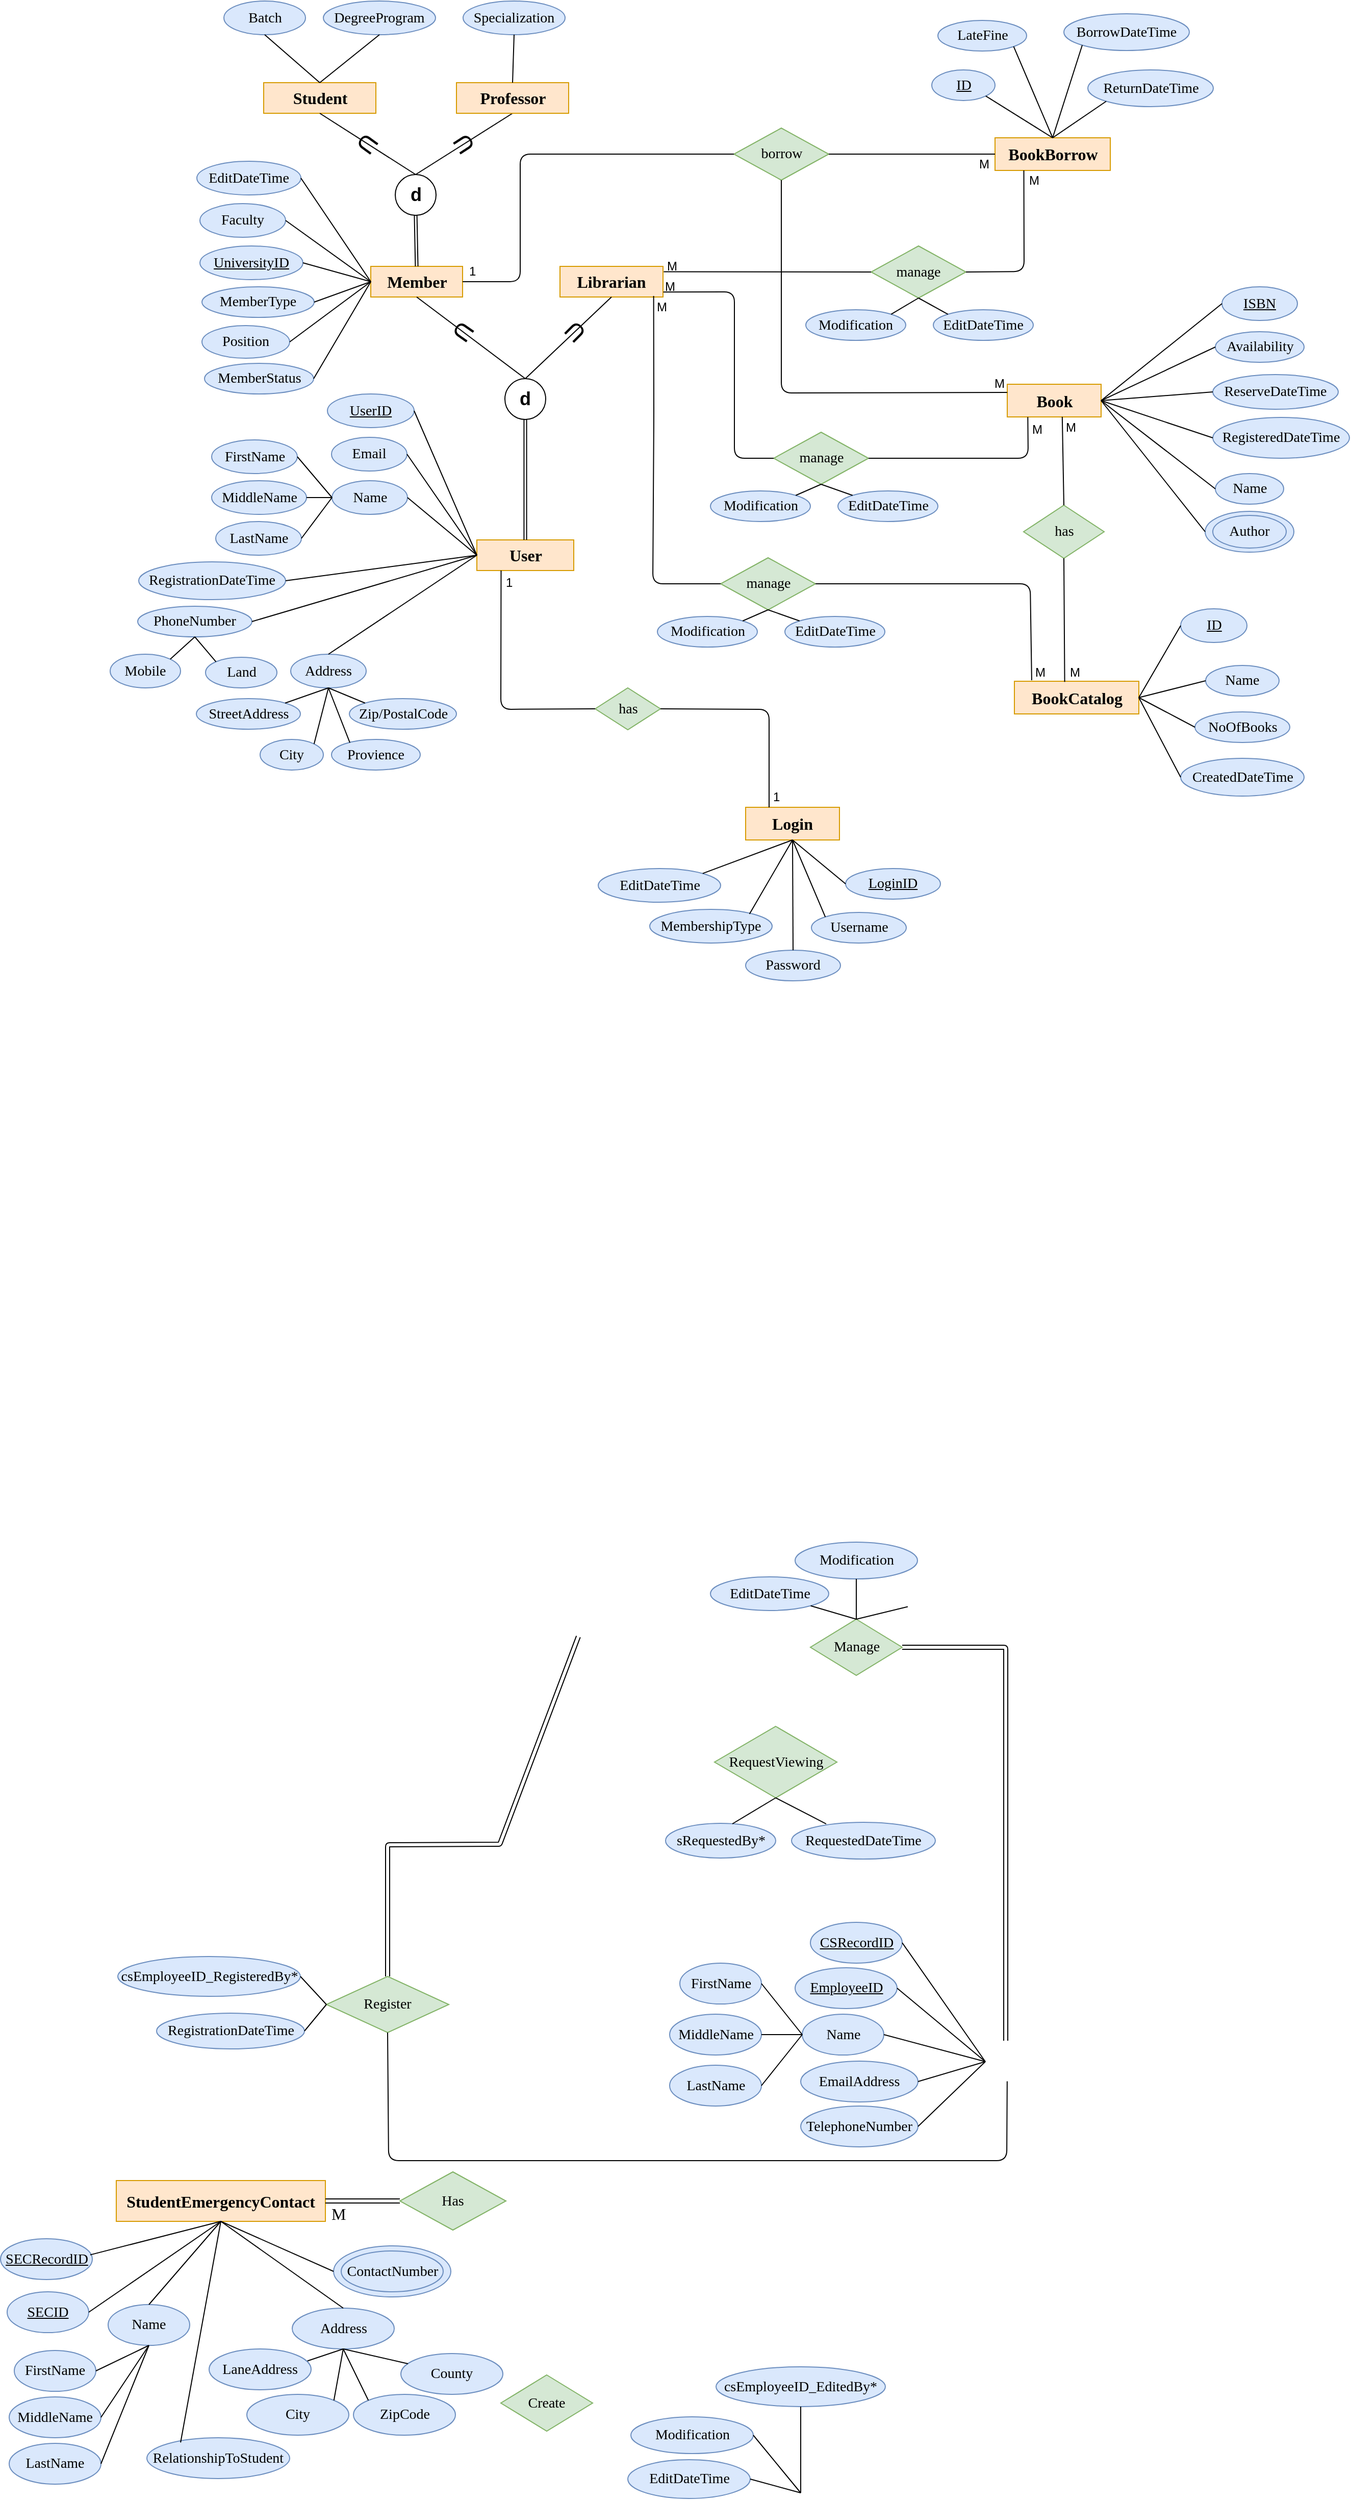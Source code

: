 <mxfile version="12.2.2" type="device" pages="1"><diagram id="SJPYlTRgL_fRr1sSaaFf" name="Page-1"><mxGraphModel dx="791" dy="4161" grid="1" gridSize="10" guides="1" tooltips="1" connect="1" arrows="1" fold="1" page="1" pageScale="1" pageWidth="1300" pageHeight="1880" math="0" shadow="0"><root><mxCell id="0"/><mxCell id="1" parent="0"/><mxCell id="K8AXqXCCNURyoByVqQwk-1" value="User" style="rounded=0;whiteSpace=wrap;html=1;fontFamily=Times New Roman;fontSize=16;fillColor=#ffe6cc;strokeColor=#d79b00;fontStyle=1" parent="1" vertex="1"><mxGeometry x="487.5" y="-1712" width="95" height="30" as="geometry"/></mxCell><mxCell id="K8AXqXCCNURyoByVqQwk-35" value="&lt;u&gt;EmployeeID&lt;/u&gt;" style="ellipse;whiteSpace=wrap;html=1;fontFamily=Times New Roman;fontSize=14;fillColor=#dae8fc;strokeColor=#6c8ebf;" parent="1" vertex="1"><mxGeometry x="799.5" y="-313" width="100" height="40" as="geometry"/></mxCell><mxCell id="K8AXqXCCNURyoByVqQwk-36" value="Name" style="ellipse;whiteSpace=wrap;html=1;fontFamily=Times New Roman;fontSize=14;fillColor=#dae8fc;strokeColor=#6c8ebf;" parent="1" vertex="1"><mxGeometry x="806.5" y="-267.5" width="80" height="40" as="geometry"/></mxCell><mxCell id="K8AXqXCCNURyoByVqQwk-37" value="FirstName" style="ellipse;whiteSpace=wrap;html=1;fontFamily=Times New Roman;fontSize=14;fillColor=#dae8fc;strokeColor=#6c8ebf;" parent="1" vertex="1"><mxGeometry x="686.5" y="-317.5" width="80" height="40" as="geometry"/></mxCell><mxCell id="K8AXqXCCNURyoByVqQwk-38" value="MiddleName" style="ellipse;whiteSpace=wrap;html=1;fontFamily=Times New Roman;fontSize=14;fillColor=#dae8fc;strokeColor=#6c8ebf;" parent="1" vertex="1"><mxGeometry x="676.5" y="-267.5" width="90" height="40" as="geometry"/></mxCell><mxCell id="K8AXqXCCNURyoByVqQwk-39" value="LastName" style="ellipse;whiteSpace=wrap;html=1;fontFamily=Times New Roman;fontSize=14;fillColor=#dae8fc;strokeColor=#6c8ebf;" parent="1" vertex="1"><mxGeometry x="676.5" y="-217.5" width="90" height="40" as="geometry"/></mxCell><mxCell id="K8AXqXCCNURyoByVqQwk-40" value="" style="endArrow=none;html=1;fontFamily=Times New Roman;fontSize=14;entryX=1;entryY=0.5;entryDx=0;entryDy=0;exitX=0;exitY=0.5;exitDx=0;exitDy=0;" parent="1" source="K8AXqXCCNURyoByVqQwk-36" target="K8AXqXCCNURyoByVqQwk-37" edge="1"><mxGeometry width="50" height="50" relative="1" as="geometry"><mxPoint x="750.5" y="-48" as="sourcePoint"/><mxPoint x="800.5" y="-98" as="targetPoint"/></mxGeometry></mxCell><mxCell id="K8AXqXCCNURyoByVqQwk-41" value="" style="endArrow=none;html=1;fontFamily=Times New Roman;fontSize=14;entryX=1;entryY=0.5;entryDx=0;entryDy=0;exitX=0;exitY=0.5;exitDx=0;exitDy=0;" parent="1" source="K8AXqXCCNURyoByVqQwk-36" target="K8AXqXCCNURyoByVqQwk-38" edge="1"><mxGeometry width="50" height="50" relative="1" as="geometry"><mxPoint x="660.5" y="2" as="sourcePoint"/><mxPoint x="710.5" y="-48" as="targetPoint"/></mxGeometry></mxCell><mxCell id="K8AXqXCCNURyoByVqQwk-42" value="" style="endArrow=none;html=1;fontFamily=Times New Roman;fontSize=14;entryX=1;entryY=0.5;entryDx=0;entryDy=0;exitX=0;exitY=0.5;exitDx=0;exitDy=0;" parent="1" source="K8AXqXCCNURyoByVqQwk-36" target="K8AXqXCCNURyoByVqQwk-39" edge="1"><mxGeometry width="50" height="50" relative="1" as="geometry"><mxPoint x="660.5" y="-8" as="sourcePoint"/><mxPoint x="710.5" y="-58" as="targetPoint"/></mxGeometry></mxCell><mxCell id="K8AXqXCCNURyoByVqQwk-43" value="EmailAddress" style="ellipse;whiteSpace=wrap;html=1;fontFamily=Times New Roman;fontSize=14;fillColor=#dae8fc;strokeColor=#6c8ebf;" parent="1" vertex="1"><mxGeometry x="805" y="-221.5" width="115" height="40" as="geometry"/></mxCell><mxCell id="K8AXqXCCNURyoByVqQwk-44" value="" style="endArrow=none;html=1;fontFamily=Times New Roman;fontSize=16;exitX=1;exitY=0.5;exitDx=0;exitDy=0;entryX=0;entryY=0.5;entryDx=0;entryDy=0;" parent="1" source="K8AXqXCCNURyoByVqQwk-35" edge="1"><mxGeometry width="50" height="50" relative="1" as="geometry"><mxPoint x="1012" y="-429.5" as="sourcePoint"/><mxPoint x="986" y="-221" as="targetPoint"/></mxGeometry></mxCell><mxCell id="K8AXqXCCNURyoByVqQwk-45" value="" style="endArrow=none;html=1;fontFamily=Times New Roman;fontSize=16;exitX=1;exitY=0.5;exitDx=0;exitDy=0;entryX=0;entryY=0.5;entryDx=0;entryDy=0;" parent="1" source="K8AXqXCCNURyoByVqQwk-36" edge="1"><mxGeometry width="50" height="50" relative="1" as="geometry"><mxPoint x="1022" y="-489.5" as="sourcePoint"/><mxPoint x="986" y="-221" as="targetPoint"/></mxGeometry></mxCell><mxCell id="K8AXqXCCNURyoByVqQwk-46" value="" style="endArrow=none;html=1;fontFamily=Times New Roman;fontSize=16;exitX=1;exitY=0.5;exitDx=0;exitDy=0;entryX=0;entryY=0.5;entryDx=0;entryDy=0;" parent="1" source="K8AXqXCCNURyoByVqQwk-43" edge="1"><mxGeometry width="50" height="50" relative="1" as="geometry"><mxPoint x="982" y="-479.5" as="sourcePoint"/><mxPoint x="986" y="-221" as="targetPoint"/></mxGeometry></mxCell><mxCell id="K8AXqXCCNURyoByVqQwk-47" value="RequestViewing" style="rhombus;whiteSpace=wrap;html=1;fontFamily=Times New Roman;fontSize=14;fillColor=#d5e8d4;strokeColor=#82b366;" parent="1" vertex="1"><mxGeometry x="720.5" y="-549.5" width="120" height="70" as="geometry"/></mxCell><mxCell id="K8AXqXCCNURyoByVqQwk-48" value="Manage" style="rhombus;whiteSpace=wrap;html=1;fontFamily=Times New Roman;fontSize=14;fillColor=#d5e8d4;strokeColor=#82b366;" parent="1" vertex="1"><mxGeometry x="814.5" y="-654.5" width="90" height="55" as="geometry"/></mxCell><mxCell id="K8AXqXCCNURyoByVqQwk-49" value="Create" style="rhombus;whiteSpace=wrap;html=1;fontFamily=Times New Roman;fontSize=14;fillColor=#d5e8d4;strokeColor=#82b366;" parent="1" vertex="1"><mxGeometry x="511" y="86" width="90" height="55" as="geometry"/></mxCell><mxCell id="K8AXqXCCNURyoByVqQwk-52" value="" style="endArrow=none;html=1;strokeColor=#000000;fontFamily=Times New Roman;fontSize=16;exitX=0.143;exitY=-0.013;exitDx=0;exitDy=0;exitPerimeter=0;entryX=1;entryY=0.5;entryDx=0;entryDy=0;shape=link;" parent="1" target="K8AXqXCCNURyoByVqQwk-48" edge="1"><mxGeometry width="50" height="50" relative="1" as="geometry"><mxPoint x="1006.02" y="-241.52" as="sourcePoint"/><mxPoint x="739.5" y="-581.5" as="targetPoint"/><Array as="points"><mxPoint x="1006" y="-627"/></Array></mxGeometry></mxCell><mxCell id="K8AXqXCCNURyoByVqQwk-57" value="EditDateTime" style="ellipse;whiteSpace=wrap;html=1;fontFamily=Times New Roman;fontSize=14;fillColor=#dae8fc;strokeColor=#6c8ebf;" parent="1" vertex="1"><mxGeometry x="635.5" y="169" width="120" height="38" as="geometry"/></mxCell><mxCell id="K8AXqXCCNURyoByVqQwk-58" value="" style="endArrow=none;html=1;strokeColor=#000000;fontFamily=Times New Roman;fontSize=16;entryX=0.5;entryY=0;entryDx=0;entryDy=0;exitX=1;exitY=0.5;exitDx=0;exitDy=0;" parent="1" source="K8AXqXCCNURyoByVqQwk-57" edge="1"><mxGeometry width="50" height="50" relative="1" as="geometry"><mxPoint x="825" y="136.5" as="sourcePoint"/><mxPoint x="805" y="201.5" as="targetPoint"/></mxGeometry></mxCell><mxCell id="K8AXqXCCNURyoByVqQwk-59" value="EditDateTime" style="ellipse;whiteSpace=wrap;html=1;fontFamily=Times New Roman;fontSize=14;fillColor=#dae8fc;strokeColor=#6c8ebf;" parent="1" vertex="1"><mxGeometry x="716.5" y="-696" width="116" height="33" as="geometry"/></mxCell><mxCell id="K8AXqXCCNURyoByVqQwk-60" value="" style="endArrow=none;html=1;strokeColor=#000000;fontFamily=Times New Roman;fontSize=16;entryX=0.5;entryY=0;entryDx=0;entryDy=0;" parent="1" source="K8AXqXCCNURyoByVqQwk-59" target="K8AXqXCCNURyoByVqQwk-48" edge="1"><mxGeometry width="50" height="50" relative="1" as="geometry"><mxPoint x="946.5" y="-552" as="sourcePoint"/><mxPoint x="866.5" y="-587" as="targetPoint"/></mxGeometry></mxCell><mxCell id="K8AXqXCCNURyoByVqQwk-63" value="TelephoneNumber" style="ellipse;whiteSpace=wrap;html=1;fontFamily=Times New Roman;fontSize=14;fillColor=#dae8fc;strokeColor=#6c8ebf;" parent="1" vertex="1"><mxGeometry x="805" y="-177.5" width="115" height="40" as="geometry"/></mxCell><mxCell id="K8AXqXCCNURyoByVqQwk-64" value="" style="endArrow=none;html=1;fontFamily=Times New Roman;fontSize=16;exitX=1;exitY=0.5;exitDx=0;exitDy=0;entryX=0;entryY=0.5;entryDx=0;entryDy=0;" parent="1" source="K8AXqXCCNURyoByVqQwk-63" edge="1"><mxGeometry width="50" height="50" relative="1" as="geometry"><mxPoint x="969.5" y="-209.5" as="sourcePoint"/><mxPoint x="986" y="-221" as="targetPoint"/></mxGeometry></mxCell><mxCell id="K8AXqXCCNURyoByVqQwk-66" value="csEmployeeID_EditedBy*" style="ellipse;whiteSpace=wrap;html=1;fontFamily=Times New Roman;fontSize=14;fillColor=#dae8fc;strokeColor=#6c8ebf;" parent="1" vertex="1"><mxGeometry x="722" y="78" width="166" height="39" as="geometry"/></mxCell><mxCell id="K8AXqXCCNURyoByVqQwk-67" value="" style="endArrow=none;html=1;exitX=0.5;exitY=0;exitDx=0;exitDy=0;entryX=0.5;entryY=1;entryDx=0;entryDy=0;" parent="1" target="K8AXqXCCNURyoByVqQwk-66" edge="1"><mxGeometry width="50" height="50" relative="1" as="geometry"><mxPoint x="805" y="201.5" as="sourcePoint"/><mxPoint x="768.5" y="167" as="targetPoint"/></mxGeometry></mxCell><mxCell id="K8AXqXCCNURyoByVqQwk-68" value="" style="endArrow=none;html=1;exitX=0.5;exitY=0;exitDx=0;exitDy=0;entryX=0;entryY=1;entryDx=0;entryDy=0;" parent="1" source="K8AXqXCCNURyoByVqQwk-48" edge="1"><mxGeometry width="50" height="50" relative="1" as="geometry"><mxPoint x="1048" y="-626.5" as="sourcePoint"/><mxPoint x="909.963" y="-666.732" as="targetPoint"/></mxGeometry></mxCell><mxCell id="K8AXqXCCNURyoByVqQwk-69" value="sRequestedBy*" style="ellipse;whiteSpace=wrap;html=1;fontFamily=Times New Roman;fontSize=14;fillColor=#dae8fc;strokeColor=#6c8ebf;" parent="1" vertex="1"><mxGeometry x="672.5" y="-454.5" width="108" height="34" as="geometry"/></mxCell><mxCell id="K8AXqXCCNURyoByVqQwk-70" value="" style="endArrow=none;html=1;entryX=0.5;entryY=1;entryDx=0;entryDy=0;" parent="1" target="K8AXqXCCNURyoByVqQwk-47" edge="1"><mxGeometry width="50" height="50" relative="1" as="geometry"><mxPoint x="738" y="-454" as="sourcePoint"/><mxPoint x="879.5" y="-456" as="targetPoint"/></mxGeometry></mxCell><mxCell id="K8AXqXCCNURyoByVqQwk-71" value="RequestedDateTime" style="ellipse;whiteSpace=wrap;html=1;fontFamily=Times New Roman;fontSize=14;fillColor=#dae8fc;strokeColor=#6c8ebf;" parent="1" vertex="1"><mxGeometry x="796" y="-455.5" width="141" height="36" as="geometry"/></mxCell><mxCell id="K8AXqXCCNURyoByVqQwk-72" value="" style="endArrow=none;html=1;entryX=0.5;entryY=1;entryDx=0;entryDy=0;exitX=0.241;exitY=0.042;exitDx=0;exitDy=0;exitPerimeter=0;" parent="1" source="K8AXqXCCNURyoByVqQwk-71" target="K8AXqXCCNURyoByVqQwk-47" edge="1"><mxGeometry width="50" height="50" relative="1" as="geometry"><mxPoint x="809.5" y="-448" as="sourcePoint"/><mxPoint x="889.5" y="-356" as="targetPoint"/></mxGeometry></mxCell><mxCell id="K8AXqXCCNURyoByVqQwk-73" value="Student" style="rounded=0;whiteSpace=wrap;html=1;fontFamily=Times New Roman;fontSize=16;fillColor=#ffe6cc;strokeColor=#d79b00;fontStyle=1" parent="1" vertex="1"><mxGeometry x="278.5" y="-2160" width="110" height="30" as="geometry"/></mxCell><mxCell id="K8AXqXCCNURyoByVqQwk-75" value="&lt;b&gt;&lt;font style=&quot;font-size: 18px&quot;&gt;d&lt;/font&gt;&lt;/b&gt;" style="ellipse;whiteSpace=wrap;html=1;aspect=fixed;" parent="1" vertex="1"><mxGeometry x="515" y="-1870" width="40" height="40" as="geometry"/></mxCell><mxCell id="K8AXqXCCNURyoByVqQwk-76" value="" style="shape=link;html=1;exitX=0.5;exitY=0;exitDx=0;exitDy=0;entryX=0.5;entryY=1;entryDx=0;entryDy=0;width=2.558;" parent="1" target="K8AXqXCCNURyoByVqQwk-75" edge="1" source="K8AXqXCCNURyoByVqQwk-1"><mxGeometry width="50" height="50" relative="1" as="geometry"><mxPoint x="525.5" y="-1757.5" as="sourcePoint"/><mxPoint x="786.5" y="-1919.5" as="targetPoint"/></mxGeometry></mxCell><mxCell id="K8AXqXCCNURyoByVqQwk-77" value="" style="endArrow=none;html=1;exitX=0.5;exitY=0;exitDx=0;exitDy=0;entryX=0.5;entryY=1;entryDx=0;entryDy=0;" parent="1" source="9V0ZGTmHOOBLSpqEcaeH-15" target="9V0ZGTmHOOBLSpqEcaeH-3" edge="1"><mxGeometry width="50" height="50" relative="1" as="geometry"><mxPoint x="666.5" y="-1869.5" as="sourcePoint"/><mxPoint x="615.5" y="-1942.5" as="targetPoint"/></mxGeometry></mxCell><mxCell id="K8AXqXCCNURyoByVqQwk-78" value="" style="endArrow=none;html=1;exitX=0.5;exitY=0;exitDx=0;exitDy=0;entryX=0.5;entryY=1;entryDx=0;entryDy=0;" parent="1" source="9V0ZGTmHOOBLSpqEcaeH-15" target="K8AXqXCCNURyoByVqQwk-73" edge="1"><mxGeometry width="50" height="50" relative="1" as="geometry"><mxPoint x="506.5" y="-1879.5" as="sourcePoint"/><mxPoint x="556.5" y="-1929.5" as="targetPoint"/></mxGeometry></mxCell><mxCell id="K8AXqXCCNURyoByVqQwk-79" value="&lt;font style=&quot;font-size: 24px&quot;&gt;U&lt;/font&gt;" style="text;html=1;strokeColor=none;fillColor=none;align=center;verticalAlign=middle;whiteSpace=wrap;rounded=0;rotation=-123;" parent="1" vertex="1"><mxGeometry x="455" y="-2110" width="40" height="20" as="geometry"/></mxCell><mxCell id="K8AXqXCCNURyoByVqQwk-97" value="Modification" style="ellipse;whiteSpace=wrap;html=1;fontFamily=Times New Roman;fontSize=14;fillColor=#dae8fc;strokeColor=#6c8ebf;" parent="1" vertex="1"><mxGeometry x="638.5" y="127" width="120" height="36" as="geometry"/></mxCell><mxCell id="K8AXqXCCNURyoByVqQwk-98" value="" style="endArrow=none;html=1;entryX=1;entryY=0.5;entryDx=0;entryDy=0;exitX=0.5;exitY=0;exitDx=0;exitDy=0;" parent="1" target="K8AXqXCCNURyoByVqQwk-97" edge="1"><mxGeometry width="50" height="50" relative="1" as="geometry"><mxPoint x="805" y="201.5" as="sourcePoint"/><mxPoint x="818.5" y="177" as="targetPoint"/></mxGeometry></mxCell><mxCell id="K8AXqXCCNURyoByVqQwk-99" value="Modification" style="ellipse;whiteSpace=wrap;html=1;fontFamily=Times New Roman;fontSize=14;fillColor=#dae8fc;strokeColor=#6c8ebf;" parent="1" vertex="1"><mxGeometry x="799.5" y="-730" width="120" height="36" as="geometry"/></mxCell><mxCell id="K8AXqXCCNURyoByVqQwk-100" value="" style="endArrow=none;html=1;entryX=0.5;entryY=0;entryDx=0;entryDy=0;exitX=0.5;exitY=1;exitDx=0;exitDy=0;" parent="1" source="K8AXqXCCNURyoByVqQwk-99" target="K8AXqXCCNURyoByVqQwk-48" edge="1"><mxGeometry width="50" height="50" relative="1" as="geometry"><mxPoint x="850" y="-839.5" as="sourcePoint"/><mxPoint x="847.0" y="-948" as="targetPoint"/></mxGeometry></mxCell><mxCell id="K8AXqXCCNURyoByVqQwk-101" value="Register" style="rhombus;whiteSpace=wrap;html=1;fontFamily=Times New Roman;fontSize=14;fillColor=#d5e8d4;strokeColor=#82b366;" parent="1" vertex="1"><mxGeometry x="340" y="-304.5" width="120" height="55" as="geometry"/></mxCell><mxCell id="K8AXqXCCNURyoByVqQwk-102" value="RegistrationDateTime" style="ellipse;whiteSpace=wrap;html=1;fontFamily=Times New Roman;fontSize=14;fillColor=#dae8fc;strokeColor=#6c8ebf;" parent="1" vertex="1"><mxGeometry x="173.5" y="-268.5" width="145" height="35" as="geometry"/></mxCell><mxCell id="K8AXqXCCNURyoByVqQwk-103" value="csEmployeeID_RegisteredBy*" style="ellipse;whiteSpace=wrap;html=1;fontFamily=Times New Roman;fontSize=14;fillColor=#dae8fc;strokeColor=#6c8ebf;" parent="1" vertex="1"><mxGeometry x="135.5" y="-324" width="179" height="39" as="geometry"/></mxCell><mxCell id="K8AXqXCCNURyoByVqQwk-104" value="" style="endArrow=none;html=1;exitX=1;exitY=0.5;exitDx=0;exitDy=0;entryX=0;entryY=0.5;entryDx=0;entryDy=0;" parent="1" source="K8AXqXCCNURyoByVqQwk-103" target="K8AXqXCCNURyoByVqQwk-101" edge="1"><mxGeometry width="50" height="50" relative="1" as="geometry"><mxPoint x="292.5" y="-293" as="sourcePoint"/><mxPoint x="342.5" y="-343" as="targetPoint"/></mxGeometry></mxCell><mxCell id="K8AXqXCCNURyoByVqQwk-105" value="" style="endArrow=none;html=1;exitX=1;exitY=0.5;exitDx=0;exitDy=0;entryX=0;entryY=0.5;entryDx=0;entryDy=0;" parent="1" source="K8AXqXCCNURyoByVqQwk-102" target="K8AXqXCCNURyoByVqQwk-101" edge="1"><mxGeometry width="50" height="50" relative="1" as="geometry"><mxPoint x="242.5" y="-263" as="sourcePoint"/><mxPoint x="342.5" y="-213" as="targetPoint"/></mxGeometry></mxCell><mxCell id="K8AXqXCCNURyoByVqQwk-106" value="" style="html=1;exitX=0.5;exitY=0;exitDx=0;exitDy=0;endArrow=none;endFill=0;shape=link;" parent="1" source="K8AXqXCCNURyoByVqQwk-101" edge="1"><mxGeometry width="50" height="50" relative="1" as="geometry"><mxPoint x="183" y="-248" as="sourcePoint"/><mxPoint x="587" y="-637.5" as="targetPoint"/><Array as="points"><mxPoint x="400" y="-433.5"/><mxPoint x="510" y="-434"/></Array></mxGeometry></mxCell><mxCell id="K8AXqXCCNURyoByVqQwk-108" value="" style="endArrow=none;html=1;exitX=0.5;exitY=1;exitDx=0;exitDy=0;entryX=0.153;entryY=0.98;entryDx=0;entryDy=0;entryPerimeter=0;" parent="1" source="K8AXqXCCNURyoByVqQwk-101" edge="1"><mxGeometry width="50" height="50" relative="1" as="geometry"><mxPoint x="303" y="-88" as="sourcePoint"/><mxPoint x="1007.42" y="-201.8" as="targetPoint"/><Array as="points"><mxPoint x="401" y="-124"/><mxPoint x="1007" y="-124"/></Array></mxGeometry></mxCell><mxCell id="K8AXqXCCNURyoByVqQwk-120" value="Has" style="rhombus;whiteSpace=wrap;html=1;fontFamily=Times New Roman;fontSize=14;fillColor=#d5e8d4;strokeColor=#82b366;" parent="1" vertex="1"><mxGeometry x="412" y="-113" width="104" height="57" as="geometry"/></mxCell><mxCell id="K8AXqXCCNURyoByVqQwk-122" value="StudentEmergencyContact" style="rounded=0;whiteSpace=wrap;html=1;fontFamily=Times New Roman;fontSize=16;fillColor=#ffe6cc;strokeColor=#d79b00;fontStyle=1" parent="1" vertex="1"><mxGeometry x="134" y="-104.5" width="205" height="40" as="geometry"/></mxCell><mxCell id="K8AXqXCCNURyoByVqQwk-123" value="" style="endArrow=none;html=1;exitX=1;exitY=0.5;exitDx=0;exitDy=0;entryX=0;entryY=0.5;entryDx=0;entryDy=0;shape=link;" parent="1" source="K8AXqXCCNURyoByVqQwk-122" target="K8AXqXCCNURyoByVqQwk-120" edge="1"><mxGeometry width="50" height="50" relative="1" as="geometry"><mxPoint x="361" y="16" as="sourcePoint"/><mxPoint x="411" y="-34" as="targetPoint"/></mxGeometry></mxCell><mxCell id="K8AXqXCCNURyoByVqQwk-124" value="Address" style="ellipse;whiteSpace=wrap;html=1;fontFamily=Times New Roman;fontSize=14;fillColor=#dae8fc;strokeColor=#6c8ebf;" parent="1" vertex="1"><mxGeometry x="306.5" y="20.5" width="100" height="40" as="geometry"/></mxCell><mxCell id="K8AXqXCCNURyoByVqQwk-125" value="LaneAddress" style="ellipse;whiteSpace=wrap;html=1;fontFamily=Times New Roman;fontSize=14;fillColor=#dae8fc;strokeColor=#6c8ebf;" parent="1" vertex="1"><mxGeometry x="225" y="60.5" width="100" height="40" as="geometry"/></mxCell><mxCell id="K8AXqXCCNURyoByVqQwk-126" value="City" style="ellipse;whiteSpace=wrap;html=1;fontFamily=Times New Roman;fontSize=14;fillColor=#dae8fc;strokeColor=#6c8ebf;" parent="1" vertex="1"><mxGeometry x="262" y="105" width="100" height="40" as="geometry"/></mxCell><mxCell id="K8AXqXCCNURyoByVqQwk-127" value="ZipCode" style="ellipse;whiteSpace=wrap;html=1;fontFamily=Times New Roman;fontSize=14;fillColor=#dae8fc;strokeColor=#6c8ebf;" parent="1" vertex="1"><mxGeometry x="366.5" y="105" width="100" height="40" as="geometry"/></mxCell><mxCell id="K8AXqXCCNURyoByVqQwk-128" value="County" style="ellipse;whiteSpace=wrap;html=1;fontFamily=Times New Roman;fontSize=14;fillColor=#dae8fc;strokeColor=#6c8ebf;" parent="1" vertex="1"><mxGeometry x="413" y="65" width="100" height="40" as="geometry"/></mxCell><mxCell id="K8AXqXCCNURyoByVqQwk-129" value="" style="endArrow=none;html=1;fontFamily=Times New Roman;fontSize=14;exitX=0.964;exitY=0.293;exitDx=0;exitDy=0;entryX=0.5;entryY=1;entryDx=0;entryDy=0;exitPerimeter=0;" parent="1" source="K8AXqXCCNURyoByVqQwk-125" target="K8AXqXCCNURyoByVqQwk-124" edge="1"><mxGeometry width="50" height="50" relative="1" as="geometry"><mxPoint x="310" y="70.5" as="sourcePoint"/><mxPoint x="351.5" y="10.5" as="targetPoint"/></mxGeometry></mxCell><mxCell id="K8AXqXCCNURyoByVqQwk-130" value="" style="endArrow=none;html=1;fontFamily=Times New Roman;fontSize=14;exitX=1;exitY=0;exitDx=0;exitDy=0;entryX=0.5;entryY=1;entryDx=0;entryDy=0;" parent="1" source="K8AXqXCCNURyoByVqQwk-126" target="K8AXqXCCNURyoByVqQwk-124" edge="1"><mxGeometry width="50" height="50" relative="1" as="geometry"><mxPoint x="351.5" y="130.5" as="sourcePoint"/><mxPoint x="401.5" y="80.5" as="targetPoint"/></mxGeometry></mxCell><mxCell id="K8AXqXCCNURyoByVqQwk-131" value="" style="endArrow=none;html=1;fontFamily=Times New Roman;fontSize=14;exitX=0;exitY=0;exitDx=0;exitDy=0;entryX=0.5;entryY=1;entryDx=0;entryDy=0;" parent="1" source="K8AXqXCCNURyoByVqQwk-127" target="K8AXqXCCNURyoByVqQwk-124" edge="1"><mxGeometry width="50" height="50" relative="1" as="geometry"><mxPoint x="251.5" y="100.5" as="sourcePoint"/><mxPoint x="301.5" y="50.5" as="targetPoint"/></mxGeometry></mxCell><mxCell id="K8AXqXCCNURyoByVqQwk-132" value="" style="endArrow=none;html=1;fontFamily=Times New Roman;fontSize=14;exitX=0.07;exitY=0.25;exitDx=0;exitDy=0;exitPerimeter=0;entryX=0.5;entryY=1;entryDx=0;entryDy=0;" parent="1" source="K8AXqXCCNURyoByVqQwk-128" target="K8AXqXCCNURyoByVqQwk-124" edge="1"><mxGeometry width="50" height="50" relative="1" as="geometry"><mxPoint x="121.5" y="70.5" as="sourcePoint"/><mxPoint x="171.5" y="20.5" as="targetPoint"/></mxGeometry></mxCell><mxCell id="K8AXqXCCNURyoByVqQwk-133" value="Name" style="ellipse;whiteSpace=wrap;html=1;fontFamily=Times New Roman;fontSize=14;fillColor=#dae8fc;strokeColor=#6c8ebf;" parent="1" vertex="1"><mxGeometry x="126" y="17" width="80" height="40" as="geometry"/></mxCell><mxCell id="K8AXqXCCNURyoByVqQwk-134" value="FirstName" style="ellipse;whiteSpace=wrap;html=1;fontFamily=Times New Roman;fontSize=14;fillColor=#dae8fc;strokeColor=#6c8ebf;" parent="1" vertex="1"><mxGeometry x="34" y="62" width="80" height="40" as="geometry"/></mxCell><mxCell id="K8AXqXCCNURyoByVqQwk-135" value="MiddleName" style="ellipse;whiteSpace=wrap;html=1;fontFamily=Times New Roman;fontSize=14;fillColor=#dae8fc;strokeColor=#6c8ebf;" parent="1" vertex="1"><mxGeometry x="29" y="107.5" width="90" height="40" as="geometry"/></mxCell><mxCell id="K8AXqXCCNURyoByVqQwk-136" value="LastName" style="ellipse;whiteSpace=wrap;html=1;fontFamily=Times New Roman;fontSize=14;fillColor=#dae8fc;strokeColor=#6c8ebf;" parent="1" vertex="1"><mxGeometry x="29" y="153" width="90" height="40" as="geometry"/></mxCell><mxCell id="K8AXqXCCNURyoByVqQwk-137" value="" style="endArrow=none;html=1;fontFamily=Times New Roman;fontSize=14;entryX=1;entryY=0.5;entryDx=0;entryDy=0;exitX=0.5;exitY=1;exitDx=0;exitDy=0;" parent="1" source="K8AXqXCCNURyoByVqQwk-133" target="K8AXqXCCNURyoByVqQwk-134" edge="1"><mxGeometry width="50" height="50" relative="1" as="geometry"><mxPoint x="190" y="77.5" as="sourcePoint"/><mxPoint x="161" y="224" as="targetPoint"/></mxGeometry></mxCell><mxCell id="K8AXqXCCNURyoByVqQwk-138" value="" style="endArrow=none;html=1;fontFamily=Times New Roman;fontSize=14;entryX=1;entryY=0.5;entryDx=0;entryDy=0;exitX=0.5;exitY=1;exitDx=0;exitDy=0;" parent="1" source="K8AXqXCCNURyoByVqQwk-133" target="K8AXqXCCNURyoByVqQwk-135" edge="1"><mxGeometry width="50" height="50" relative="1" as="geometry"><mxPoint x="21" y="324" as="sourcePoint"/><mxPoint x="71" y="274" as="targetPoint"/></mxGeometry></mxCell><mxCell id="K8AXqXCCNURyoByVqQwk-139" value="" style="endArrow=none;html=1;fontFamily=Times New Roman;fontSize=14;entryX=1;entryY=0.5;entryDx=0;entryDy=0;exitX=0.5;exitY=1;exitDx=0;exitDy=0;" parent="1" source="K8AXqXCCNURyoByVqQwk-133" target="K8AXqXCCNURyoByVqQwk-136" edge="1"><mxGeometry width="50" height="50" relative="1" as="geometry"><mxPoint x="21" y="314" as="sourcePoint"/><mxPoint x="71" y="264" as="targetPoint"/></mxGeometry></mxCell><mxCell id="K8AXqXCCNURyoByVqQwk-140" value="" style="ellipse;whiteSpace=wrap;html=1;fontFamily=Times New Roman;fontSize=12;fillColor=#dae8fc;strokeColor=#6c8ebf;" parent="1" vertex="1"><mxGeometry x="347" y="-40.5" width="115" height="50" as="geometry"/></mxCell><mxCell id="K8AXqXCCNURyoByVqQwk-141" value="&lt;span style=&quot;font-size: 14px ; white-space: normal&quot;&gt;ContactNumber&lt;/span&gt;" style="ellipse;whiteSpace=wrap;html=1;fontFamily=Times New Roman;fontSize=14;fillColor=#dae8fc;strokeColor=#6c8ebf;" parent="1" vertex="1"><mxGeometry x="354.5" y="-35.5" width="100" height="40" as="geometry"/></mxCell><mxCell id="K8AXqXCCNURyoByVqQwk-142" value="" style="endArrow=none;html=1;entryX=0.5;entryY=1;entryDx=0;entryDy=0;exitX=0.5;exitY=0;exitDx=0;exitDy=0;" parent="1" source="K8AXqXCCNURyoByVqQwk-133" target="K8AXqXCCNURyoByVqQwk-122" edge="1"><mxGeometry width="50" height="50" relative="1" as="geometry"><mxPoint x="151" y="96" as="sourcePoint"/><mxPoint x="201" y="46" as="targetPoint"/></mxGeometry></mxCell><mxCell id="K8AXqXCCNURyoByVqQwk-143" value="" style="endArrow=none;html=1;entryX=0.5;entryY=1;entryDx=0;entryDy=0;exitX=0.5;exitY=0;exitDx=0;exitDy=0;" parent="1" source="K8AXqXCCNURyoByVqQwk-124" target="K8AXqXCCNURyoByVqQwk-122" edge="1"><mxGeometry width="50" height="50" relative="1" as="geometry"><mxPoint x="121" y="216" as="sourcePoint"/><mxPoint x="171" y="166" as="targetPoint"/></mxGeometry></mxCell><mxCell id="K8AXqXCCNURyoByVqQwk-144" value="" style="endArrow=none;html=1;exitX=0.5;exitY=1;exitDx=0;exitDy=0;entryX=0;entryY=0.5;entryDx=0;entryDy=0;" parent="1" source="K8AXqXCCNURyoByVqQwk-122" target="K8AXqXCCNURyoByVqQwk-140" edge="1"><mxGeometry width="50" height="50" relative="1" as="geometry"><mxPoint x="331" y="-24" as="sourcePoint"/><mxPoint x="381" y="-74" as="targetPoint"/></mxGeometry></mxCell><mxCell id="K8AXqXCCNURyoByVqQwk-145" value="M" style="text;html=1;resizable=0;points=[];autosize=1;align=left;verticalAlign=top;spacingTop=-4;fontSize=16;fontFamily=Times New Roman;" parent="1" vertex="1"><mxGeometry x="342.5" y="-84" width="30" height="20" as="geometry"/></mxCell><mxCell id="K8AXqXCCNURyoByVqQwk-146" value="&lt;u&gt;SECID&lt;/u&gt;" style="ellipse;whiteSpace=wrap;html=1;fontFamily=Times New Roman;fontSize=14;fillColor=#dae8fc;strokeColor=#6c8ebf;" parent="1" vertex="1"><mxGeometry x="27" y="4.5" width="80" height="40" as="geometry"/></mxCell><mxCell id="K8AXqXCCNURyoByVqQwk-147" value="" style="endArrow=none;html=1;exitX=1;exitY=0.5;exitDx=0;exitDy=0;entryX=0.5;entryY=1;entryDx=0;entryDy=0;" parent="1" source="K8AXqXCCNURyoByVqQwk-146" target="K8AXqXCCNURyoByVqQwk-122" edge="1"><mxGeometry width="50" height="50" relative="1" as="geometry"><mxPoint x="111" y="-44" as="sourcePoint"/><mxPoint x="161" y="-94" as="targetPoint"/></mxGeometry></mxCell><mxCell id="K8AXqXCCNURyoByVqQwk-148" value="RelationshipToStudent" style="ellipse;whiteSpace=wrap;html=1;fontFamily=Times New Roman;fontSize=14;fillColor=#dae8fc;strokeColor=#6c8ebf;" parent="1" vertex="1"><mxGeometry x="164" y="147.5" width="140" height="40" as="geometry"/></mxCell><mxCell id="K8AXqXCCNURyoByVqQwk-149" value="" style="endArrow=none;html=1;exitX=0.236;exitY=0.115;exitDx=0;exitDy=0;entryX=0.5;entryY=1;entryDx=0;entryDy=0;exitPerimeter=0;" parent="1" source="K8AXqXCCNURyoByVqQwk-148" target="K8AXqXCCNURyoByVqQwk-122" edge="1"><mxGeometry width="50" height="50" relative="1" as="geometry"><mxPoint x="191" y="16" as="sourcePoint"/><mxPoint x="241" y="-34" as="targetPoint"/></mxGeometry></mxCell><mxCell id="K8AXqXCCNURyoByVqQwk-157" value="&lt;span style=&quot;font-size: 14px&quot;&gt;SECRecordID&lt;/span&gt;" style="ellipse;whiteSpace=wrap;html=1;fontFamily=Times New Roman;fontSize=14;fillColor=#dae8fc;strokeColor=#6c8ebf;fontStyle=4" parent="1" vertex="1"><mxGeometry x="20.5" y="-47.5" width="90" height="40" as="geometry"/></mxCell><mxCell id="K8AXqXCCNURyoByVqQwk-158" value="" style="endArrow=none;html=1;exitX=0.977;exitY=0.395;exitDx=0;exitDy=0;exitPerimeter=0;entryX=0.5;entryY=1;entryDx=0;entryDy=0;" parent="1" source="K8AXqXCCNURyoByVqQwk-157" target="K8AXqXCCNURyoByVqQwk-122" edge="1"><mxGeometry width="50" height="50" relative="1" as="geometry"><mxPoint x="167" y="22.5" as="sourcePoint"/><mxPoint x="217" y="-27.5" as="targetPoint"/></mxGeometry></mxCell><mxCell id="K8AXqXCCNURyoByVqQwk-159" value="&lt;span style=&quot;font-size: 14px&quot;&gt;CSRecordID&lt;/span&gt;" style="ellipse;whiteSpace=wrap;html=1;fontFamily=Times New Roman;fontSize=14;fillColor=#dae8fc;strokeColor=#6c8ebf;fontStyle=4" parent="1" vertex="1"><mxGeometry x="814.5" y="-357.5" width="90" height="40" as="geometry"/></mxCell><mxCell id="K8AXqXCCNURyoByVqQwk-160" value="" style="endArrow=none;html=1;exitX=1;exitY=0.5;exitDx=0;exitDy=0;entryX=0;entryY=0.5;entryDx=0;entryDy=0;" parent="1" source="K8AXqXCCNURyoByVqQwk-159" edge="1"><mxGeometry width="50" height="50" relative="1" as="geometry"><mxPoint x="917" y="-287.5" as="sourcePoint"/><mxPoint x="986" y="-221" as="targetPoint"/></mxGeometry></mxCell><mxCell id="9V0ZGTmHOOBLSpqEcaeH-3" value="Professor" style="rounded=0;whiteSpace=wrap;html=1;fontFamily=Times New Roman;fontSize=16;fillColor=#ffe6cc;strokeColor=#d79b00;fontStyle=1" vertex="1" parent="1"><mxGeometry x="467.5" y="-2160" width="110" height="30" as="geometry"/></mxCell><mxCell id="9V0ZGTmHOOBLSpqEcaeH-4" value="Librarian" style="rounded=0;whiteSpace=wrap;html=1;fontFamily=Times New Roman;fontSize=16;fillColor=#ffe6cc;strokeColor=#d79b00;fontStyle=1" vertex="1" parent="1"><mxGeometry x="569" y="-1980" width="101" height="30" as="geometry"/></mxCell><mxCell id="9V0ZGTmHOOBLSpqEcaeH-7" value="" style="endArrow=none;html=1;entryX=0.5;entryY=1;entryDx=0;entryDy=0;exitX=0.5;exitY=0;exitDx=0;exitDy=0;" edge="1" parent="1" source="K8AXqXCCNURyoByVqQwk-75" target="9V0ZGTmHOOBLSpqEcaeH-4"><mxGeometry width="50" height="50" relative="1" as="geometry"><mxPoint x="550" y="-1870" as="sourcePoint"/><mxPoint x="545.0" y="-1950" as="targetPoint"/></mxGeometry></mxCell><mxCell id="9V0ZGTmHOOBLSpqEcaeH-8" value="&lt;font style=&quot;font-size: 24px&quot;&gt;U&lt;/font&gt;" style="text;html=1;strokeColor=none;fillColor=none;align=center;verticalAlign=middle;whiteSpace=wrap;rounded=0;rotation=-135;direction=south;" vertex="1" parent="1"><mxGeometry x="574" y="-1936" width="20" height="40" as="geometry"/></mxCell><mxCell id="9V0ZGTmHOOBLSpqEcaeH-9" value="Batch" style="ellipse;whiteSpace=wrap;html=1;fontFamily=Times New Roman;fontSize=14;fillColor=#dae8fc;strokeColor=#6c8ebf;" vertex="1" parent="1"><mxGeometry x="239.5" y="-2240" width="80" height="33" as="geometry"/></mxCell><mxCell id="9V0ZGTmHOOBLSpqEcaeH-10" value="DegreeProgram" style="ellipse;whiteSpace=wrap;html=1;fontFamily=Times New Roman;fontSize=14;fillColor=#dae8fc;strokeColor=#6c8ebf;" vertex="1" parent="1"><mxGeometry x="337" y="-2240" width="110" height="33" as="geometry"/></mxCell><mxCell id="9V0ZGTmHOOBLSpqEcaeH-11" value="Specialization" style="ellipse;whiteSpace=wrap;html=1;fontFamily=Times New Roman;fontSize=14;fillColor=#dae8fc;strokeColor=#6c8ebf;" vertex="1" parent="1"><mxGeometry x="474" y="-2240" width="100" height="33" as="geometry"/></mxCell><mxCell id="9V0ZGTmHOOBLSpqEcaeH-12" value="Member" style="rounded=0;whiteSpace=wrap;html=1;fontFamily=Times New Roman;fontSize=16;fillColor=#ffe6cc;strokeColor=#d79b00;fontStyle=1" vertex="1" parent="1"><mxGeometry x="383.5" y="-1980" width="90" height="30" as="geometry"/></mxCell><mxCell id="9V0ZGTmHOOBLSpqEcaeH-13" value="" style="endArrow=none;html=1;exitX=0.5;exitY=0;exitDx=0;exitDy=0;entryX=0.5;entryY=1;entryDx=0;entryDy=0;" edge="1" parent="1" source="K8AXqXCCNURyoByVqQwk-75" target="9V0ZGTmHOOBLSpqEcaeH-12"><mxGeometry width="50" height="50" relative="1" as="geometry"><mxPoint x="310.5" y="-1910" as="sourcePoint"/><mxPoint x="545" y="-1950" as="targetPoint"/></mxGeometry></mxCell><mxCell id="K8AXqXCCNURyoByVqQwk-80" value="&lt;font style=&quot;font-size: 24px&quot;&gt;U&lt;/font&gt;" style="text;html=1;strokeColor=none;fillColor=none;align=center;verticalAlign=middle;whiteSpace=wrap;rounded=0;rotation=125;" parent="1" vertex="1"><mxGeometry x="454" y="-1926" width="40" height="20" as="geometry"/></mxCell><mxCell id="9V0ZGTmHOOBLSpqEcaeH-15" value="&lt;b&gt;&lt;font style=&quot;font-size: 18px&quot;&gt;d&lt;/font&gt;&lt;/b&gt;" style="ellipse;whiteSpace=wrap;html=1;aspect=fixed;" vertex="1" parent="1"><mxGeometry x="407.5" y="-2070" width="40" height="40" as="geometry"/></mxCell><mxCell id="9V0ZGTmHOOBLSpqEcaeH-16" value="" style="shape=link;html=1;exitX=0.5;exitY=0;exitDx=0;exitDy=0;entryX=0.5;entryY=1;entryDx=0;entryDy=0;width=2.558;" edge="1" parent="1" target="9V0ZGTmHOOBLSpqEcaeH-15" source="9V0ZGTmHOOBLSpqEcaeH-12"><mxGeometry width="50" height="50" relative="1" as="geometry"><mxPoint x="290" y="-1873.5" as="sourcePoint"/><mxPoint x="541.5" y="-2035.5" as="targetPoint"/></mxGeometry></mxCell><mxCell id="9V0ZGTmHOOBLSpqEcaeH-18" value="&lt;font style=&quot;font-size: 24px&quot;&gt;U&lt;/font&gt;" style="text;html=1;strokeColor=none;fillColor=none;align=center;verticalAlign=middle;whiteSpace=wrap;rounded=0;rotation=126;" vertex="1" parent="1"><mxGeometry x="360" y="-2110" width="40" height="20" as="geometry"/></mxCell><mxCell id="9V0ZGTmHOOBLSpqEcaeH-19" value="Faculty" style="ellipse;whiteSpace=wrap;html=1;fontFamily=Times New Roman;fontSize=14;fillColor=#dae8fc;strokeColor=#6c8ebf;" vertex="1" parent="1"><mxGeometry x="216" y="-2041.5" width="84" height="33" as="geometry"/></mxCell><mxCell id="9V0ZGTmHOOBLSpqEcaeH-20" value="" style="endArrow=none;html=1;exitX=0;exitY=0.5;exitDx=0;exitDy=0;entryX=1;entryY=0.5;entryDx=0;entryDy=0;" edge="1" parent="1" source="9V0ZGTmHOOBLSpqEcaeH-12" target="9V0ZGTmHOOBLSpqEcaeH-19"><mxGeometry width="50" height="50" relative="1" as="geometry"><mxPoint x="545" y="-1860" as="sourcePoint"/><mxPoint x="437.5" y="-1930" as="targetPoint"/></mxGeometry></mxCell><mxCell id="9V0ZGTmHOOBLSpqEcaeH-22" value="&lt;u&gt;UniversityID&lt;/u&gt;" style="ellipse;whiteSpace=wrap;html=1;fontFamily=Times New Roman;fontSize=14;fillColor=#dae8fc;strokeColor=#6c8ebf;" vertex="1" parent="1"><mxGeometry x="216" y="-2000" width="101" height="33" as="geometry"/></mxCell><mxCell id="9V0ZGTmHOOBLSpqEcaeH-23" value="" style="endArrow=none;html=1;exitX=0;exitY=0.5;exitDx=0;exitDy=0;entryX=1;entryY=0.5;entryDx=0;entryDy=0;" edge="1" parent="1" source="9V0ZGTmHOOBLSpqEcaeH-12" target="9V0ZGTmHOOBLSpqEcaeH-22"><mxGeometry width="50" height="50" relative="1" as="geometry"><mxPoint x="388.0" y="-1950" as="sourcePoint"/><mxPoint x="363.0" y="-1986.5" as="targetPoint"/></mxGeometry></mxCell><mxCell id="9V0ZGTmHOOBLSpqEcaeH-24" value="Name" style="ellipse;whiteSpace=wrap;html=1;fontFamily=Times New Roman;fontSize=14;fillColor=#dae8fc;strokeColor=#6c8ebf;" vertex="1" parent="1"><mxGeometry x="345.5" y="-1770" width="74" height="33" as="geometry"/></mxCell><mxCell id="9V0ZGTmHOOBLSpqEcaeH-25" value="FirstName" style="ellipse;whiteSpace=wrap;html=1;fontFamily=Times New Roman;fontSize=14;fillColor=#dae8fc;strokeColor=#6c8ebf;" vertex="1" parent="1"><mxGeometry x="227.5" y="-1810" width="84" height="33" as="geometry"/></mxCell><mxCell id="9V0ZGTmHOOBLSpqEcaeH-26" value="MiddleName" style="ellipse;whiteSpace=wrap;html=1;fontFamily=Times New Roman;fontSize=14;fillColor=#dae8fc;strokeColor=#6c8ebf;" vertex="1" parent="1"><mxGeometry x="227.5" y="-1770" width="93" height="33" as="geometry"/></mxCell><mxCell id="9V0ZGTmHOOBLSpqEcaeH-27" value="LastName" style="ellipse;whiteSpace=wrap;html=1;fontFamily=Times New Roman;fontSize=14;fillColor=#dae8fc;strokeColor=#6c8ebf;" vertex="1" parent="1"><mxGeometry x="231.5" y="-1730" width="84" height="33" as="geometry"/></mxCell><mxCell id="9V0ZGTmHOOBLSpqEcaeH-28" value="MemberStatus" style="ellipse;whiteSpace=wrap;html=1;fontFamily=Times New Roman;fontSize=14;fillColor=#dae8fc;strokeColor=#6c8ebf;" vertex="1" parent="1"><mxGeometry x="220.5" y="-1885" width="107" height="30" as="geometry"/></mxCell><mxCell id="9V0ZGTmHOOBLSpqEcaeH-29" value="Address" style="ellipse;whiteSpace=wrap;html=1;fontFamily=Times New Roman;fontSize=14;fillColor=#dae8fc;strokeColor=#6c8ebf;" vertex="1" parent="1"><mxGeometry x="305" y="-1600" width="74" height="33" as="geometry"/></mxCell><mxCell id="9V0ZGTmHOOBLSpqEcaeH-32" value="StreetAddress" style="ellipse;whiteSpace=wrap;html=1;fontFamily=Times New Roman;fontSize=14;fillColor=#dae8fc;strokeColor=#6c8ebf;" vertex="1" parent="1"><mxGeometry x="212.5" y="-1556.5" width="102" height="30" as="geometry"/></mxCell><mxCell id="9V0ZGTmHOOBLSpqEcaeH-33" value="City" style="ellipse;whiteSpace=wrap;html=1;fontFamily=Times New Roman;fontSize=14;fillColor=#dae8fc;strokeColor=#6c8ebf;" vertex="1" parent="1"><mxGeometry x="275" y="-1516.5" width="62" height="30" as="geometry"/></mxCell><mxCell id="9V0ZGTmHOOBLSpqEcaeH-34" value="Provience" style="ellipse;whiteSpace=wrap;html=1;fontFamily=Times New Roman;fontSize=14;fillColor=#dae8fc;strokeColor=#6c8ebf;" vertex="1" parent="1"><mxGeometry x="345" y="-1516.5" width="87" height="30" as="geometry"/></mxCell><mxCell id="9V0ZGTmHOOBLSpqEcaeH-35" value="Zip/PostalCode" style="ellipse;whiteSpace=wrap;html=1;fontFamily=Times New Roman;fontSize=14;fillColor=#dae8fc;strokeColor=#6c8ebf;" vertex="1" parent="1"><mxGeometry x="362.5" y="-1556.5" width="105" height="30" as="geometry"/></mxCell><mxCell id="9V0ZGTmHOOBLSpqEcaeH-36" value="" style="endArrow=none;html=1;exitX=0.207;exitY=0.108;exitDx=0;exitDy=0;entryX=0.5;entryY=1;entryDx=0;entryDy=0;exitPerimeter=0;" edge="1" parent="1" source="9V0ZGTmHOOBLSpqEcaeH-34" target="9V0ZGTmHOOBLSpqEcaeH-29"><mxGeometry width="50" height="50" relative="1" as="geometry"><mxPoint x="310" y="-1776.5" as="sourcePoint"/><mxPoint x="202.5" y="-1846.5" as="targetPoint"/></mxGeometry></mxCell><mxCell id="9V0ZGTmHOOBLSpqEcaeH-37" value="" style="endArrow=none;html=1;exitX=0;exitY=0;exitDx=0;exitDy=0;entryX=0.5;entryY=1;entryDx=0;entryDy=0;" edge="1" parent="1" source="9V0ZGTmHOOBLSpqEcaeH-35" target="9V0ZGTmHOOBLSpqEcaeH-29"><mxGeometry width="50" height="50" relative="1" as="geometry"><mxPoint x="378.009" y="-1493.26" as="sourcePoint"/><mxPoint x="352" y="-1557.0" as="targetPoint"/></mxGeometry></mxCell><mxCell id="9V0ZGTmHOOBLSpqEcaeH-38" value="" style="endArrow=none;html=1;exitX=1;exitY=0;exitDx=0;exitDy=0;entryX=0.5;entryY=1;entryDx=0;entryDy=0;" edge="1" parent="1" source="9V0ZGTmHOOBLSpqEcaeH-33" target="9V0ZGTmHOOBLSpqEcaeH-29"><mxGeometry width="50" height="50" relative="1" as="geometry"><mxPoint x="403.761" y="-1531.928" as="sourcePoint"/><mxPoint x="352" y="-1557.0" as="targetPoint"/></mxGeometry></mxCell><mxCell id="9V0ZGTmHOOBLSpqEcaeH-39" value="" style="endArrow=none;html=1;exitX=1;exitY=0;exitDx=0;exitDy=0;entryX=0.5;entryY=1;entryDx=0;entryDy=0;" edge="1" parent="1" source="9V0ZGTmHOOBLSpqEcaeH-32" target="9V0ZGTmHOOBLSpqEcaeH-29"><mxGeometry width="50" height="50" relative="1" as="geometry"><mxPoint x="338.07" y="-1492.034" as="sourcePoint"/><mxPoint x="352" y="-1557.0" as="targetPoint"/></mxGeometry></mxCell><mxCell id="9V0ZGTmHOOBLSpqEcaeH-40" value="" style="endArrow=none;html=1;exitX=1;exitY=0.5;exitDx=0;exitDy=0;entryX=0;entryY=0.5;entryDx=0;entryDy=0;" edge="1" parent="1" source="9V0ZGTmHOOBLSpqEcaeH-25" target="9V0ZGTmHOOBLSpqEcaeH-24"><mxGeometry width="50" height="50" relative="1" as="geometry"><mxPoint x="499.46" y="-1635.488" as="sourcePoint"/><mxPoint x="547" y="-1660.5" as="targetPoint"/></mxGeometry></mxCell><mxCell id="9V0ZGTmHOOBLSpqEcaeH-41" value="" style="endArrow=none;html=1;exitX=1;exitY=0.5;exitDx=0;exitDy=0;entryX=0;entryY=0.5;entryDx=0;entryDy=0;" edge="1" parent="1" source="9V0ZGTmHOOBLSpqEcaeH-26" target="9V0ZGTmHOOBLSpqEcaeH-24"><mxGeometry width="50" height="50" relative="1" as="geometry"><mxPoint x="321.5" y="-1796.5" as="sourcePoint"/><mxPoint x="356.0" y="-1773.5" as="targetPoint"/></mxGeometry></mxCell><mxCell id="9V0ZGTmHOOBLSpqEcaeH-42" value="" style="endArrow=none;html=1;exitX=1;exitY=0.5;exitDx=0;exitDy=0;entryX=0;entryY=0.5;entryDx=0;entryDy=0;" edge="1" parent="1" source="9V0ZGTmHOOBLSpqEcaeH-27" target="9V0ZGTmHOOBLSpqEcaeH-24"><mxGeometry width="50" height="50" relative="1" as="geometry"><mxPoint x="330.5" y="-1743.5" as="sourcePoint"/><mxPoint x="356.0" y="-1773.5" as="targetPoint"/></mxGeometry></mxCell><mxCell id="9V0ZGTmHOOBLSpqEcaeH-43" value="Email" style="ellipse;whiteSpace=wrap;html=1;fontFamily=Times New Roman;fontSize=14;fillColor=#dae8fc;strokeColor=#6c8ebf;" vertex="1" parent="1"><mxGeometry x="345" y="-1812.5" width="74" height="33" as="geometry"/></mxCell><mxCell id="9V0ZGTmHOOBLSpqEcaeH-44" value="EditDateTime" style="ellipse;whiteSpace=wrap;html=1;fontFamily=Times New Roman;fontSize=14;fillColor=#dae8fc;strokeColor=#6c8ebf;" vertex="1" parent="1"><mxGeometry x="213" y="-2083" width="102" height="33" as="geometry"/></mxCell><mxCell id="9V0ZGTmHOOBLSpqEcaeH-45" value="MemberType" style="ellipse;whiteSpace=wrap;html=1;fontFamily=Times New Roman;fontSize=14;fillColor=#dae8fc;strokeColor=#6c8ebf;" vertex="1" parent="1"><mxGeometry x="218" y="-1960" width="110" height="30" as="geometry"/></mxCell><mxCell id="9V0ZGTmHOOBLSpqEcaeH-46" value="PhoneNumber" style="ellipse;whiteSpace=wrap;html=1;fontFamily=Times New Roman;fontSize=14;fillColor=#dae8fc;strokeColor=#6c8ebf;" vertex="1" parent="1"><mxGeometry x="155" y="-1647" width="112" height="30" as="geometry"/></mxCell><mxCell id="9V0ZGTmHOOBLSpqEcaeH-47" value="Mobile" style="ellipse;whiteSpace=wrap;html=1;fontFamily=Times New Roman;fontSize=14;fillColor=#dae8fc;strokeColor=#6c8ebf;" vertex="1" parent="1"><mxGeometry x="128" y="-1600" width="69" height="33" as="geometry"/></mxCell><mxCell id="9V0ZGTmHOOBLSpqEcaeH-48" value="Land" style="ellipse;whiteSpace=wrap;html=1;fontFamily=Times New Roman;fontSize=14;fillColor=#dae8fc;strokeColor=#6c8ebf;" vertex="1" parent="1"><mxGeometry x="221.5" y="-1597" width="70" height="30" as="geometry"/></mxCell><mxCell id="9V0ZGTmHOOBLSpqEcaeH-49" value="" style="endArrow=none;html=1;exitX=1;exitY=0;exitDx=0;exitDy=0;entryX=0.5;entryY=1;entryDx=0;entryDy=0;" edge="1" parent="1" source="9V0ZGTmHOOBLSpqEcaeH-47" target="9V0ZGTmHOOBLSpqEcaeH-46"><mxGeometry width="50" height="50" relative="1" as="geometry"><mxPoint x="238.5" y="-1830.5" as="sourcePoint"/><mxPoint x="272.5" y="-1790.5" as="targetPoint"/></mxGeometry></mxCell><mxCell id="9V0ZGTmHOOBLSpqEcaeH-50" value="" style="endArrow=none;html=1;exitX=0;exitY=0;exitDx=0;exitDy=0;entryX=0.5;entryY=1;entryDx=0;entryDy=0;" edge="1" parent="1" source="9V0ZGTmHOOBLSpqEcaeH-48" target="9V0ZGTmHOOBLSpqEcaeH-46"><mxGeometry width="50" height="50" relative="1" as="geometry"><mxPoint x="196.517" y="-1575.007" as="sourcePoint"/><mxPoint x="221.0" y="-1607" as="targetPoint"/></mxGeometry></mxCell><mxCell id="9V0ZGTmHOOBLSpqEcaeH-51" value="RegistrationDateTime" style="ellipse;whiteSpace=wrap;html=1;fontFamily=Times New Roman;fontSize=14;fillColor=#dae8fc;strokeColor=#6c8ebf;" vertex="1" parent="1"><mxGeometry x="156" y="-1690.5" width="144" height="37" as="geometry"/></mxCell><mxCell id="9V0ZGTmHOOBLSpqEcaeH-52" value="Position" style="ellipse;whiteSpace=wrap;html=1;fontFamily=Times New Roman;fontSize=14;fillColor=#dae8fc;strokeColor=#6c8ebf;" vertex="1" parent="1"><mxGeometry x="218" y="-1922" width="86" height="32" as="geometry"/></mxCell><mxCell id="9V0ZGTmHOOBLSpqEcaeH-55" value="&lt;u&gt;UserID&lt;/u&gt;" style="ellipse;whiteSpace=wrap;html=1;fontFamily=Times New Roman;fontSize=14;fillColor=#dae8fc;strokeColor=#6c8ebf;" vertex="1" parent="1"><mxGeometry x="341" y="-1855" width="85" height="33" as="geometry"/></mxCell><mxCell id="9V0ZGTmHOOBLSpqEcaeH-56" value="" style="endArrow=none;html=1;exitX=0;exitY=0.5;exitDx=0;exitDy=0;entryX=1;entryY=0.5;entryDx=0;entryDy=0;" edge="1" parent="1" source="K8AXqXCCNURyoByVqQwk-1" target="9V0ZGTmHOOBLSpqEcaeH-55"><mxGeometry width="50" height="50" relative="1" as="geometry"><mxPoint x="388.0" y="-1950" as="sourcePoint"/><mxPoint x="370.0" y="-1920.0" as="targetPoint"/></mxGeometry></mxCell><mxCell id="9V0ZGTmHOOBLSpqEcaeH-57" value="" style="endArrow=none;html=1;entryX=1;entryY=0.5;entryDx=0;entryDy=0;exitX=0;exitY=0.5;exitDx=0;exitDy=0;" edge="1" parent="1" source="9V0ZGTmHOOBLSpqEcaeH-12" target="9V0ZGTmHOOBLSpqEcaeH-44"><mxGeometry width="50" height="50" relative="1" as="geometry"><mxPoint x="370" y="-1950" as="sourcePoint"/><mxPoint x="310.0" y="-2015.0" as="targetPoint"/></mxGeometry></mxCell><mxCell id="9V0ZGTmHOOBLSpqEcaeH-58" value="" style="endArrow=none;html=1;entryX=1;entryY=0.5;entryDx=0;entryDy=0;exitX=0;exitY=0.5;exitDx=0;exitDy=0;" edge="1" parent="1" source="9V0ZGTmHOOBLSpqEcaeH-12" target="9V0ZGTmHOOBLSpqEcaeH-45"><mxGeometry width="50" height="50" relative="1" as="geometry"><mxPoint x="388.0" y="-1950" as="sourcePoint"/><mxPoint x="325.0" y="-2056.5" as="targetPoint"/></mxGeometry></mxCell><mxCell id="9V0ZGTmHOOBLSpqEcaeH-59" value="" style="endArrow=none;html=1;entryX=1;entryY=0.5;entryDx=0;entryDy=0;exitX=0;exitY=0.5;exitDx=0;exitDy=0;" edge="1" parent="1" source="9V0ZGTmHOOBLSpqEcaeH-12" target="9V0ZGTmHOOBLSpqEcaeH-52"><mxGeometry width="50" height="50" relative="1" as="geometry"><mxPoint x="388.0" y="-1950" as="sourcePoint"/><mxPoint x="338.0" y="-1935" as="targetPoint"/></mxGeometry></mxCell><mxCell id="9V0ZGTmHOOBLSpqEcaeH-60" value="" style="endArrow=none;html=1;entryX=1;entryY=0.5;entryDx=0;entryDy=0;exitX=0;exitY=0.5;exitDx=0;exitDy=0;" edge="1" parent="1" source="9V0ZGTmHOOBLSpqEcaeH-12" target="9V0ZGTmHOOBLSpqEcaeH-28"><mxGeometry width="50" height="50" relative="1" as="geometry"><mxPoint x="388.0" y="-1950" as="sourcePoint"/><mxPoint x="314.0" y="-1896.0" as="targetPoint"/></mxGeometry></mxCell><mxCell id="9V0ZGTmHOOBLSpqEcaeH-61" value="" style="endArrow=none;html=1;exitX=0;exitY=0.5;exitDx=0;exitDy=0;entryX=1;entryY=0.5;entryDx=0;entryDy=0;" edge="1" parent="1" source="K8AXqXCCNURyoByVqQwk-1" target="9V0ZGTmHOOBLSpqEcaeH-43"><mxGeometry width="50" height="50" relative="1" as="geometry"><mxPoint x="495" y="-1680.5" as="sourcePoint"/><mxPoint x="436.0" y="-1828.5" as="targetPoint"/><Array as="points"/></mxGeometry></mxCell><mxCell id="9V0ZGTmHOOBLSpqEcaeH-62" value="" style="endArrow=none;html=1;entryX=1;entryY=0.5;entryDx=0;entryDy=0;exitX=0;exitY=0.5;exitDx=0;exitDy=0;" edge="1" parent="1" source="K8AXqXCCNURyoByVqQwk-1" target="9V0ZGTmHOOBLSpqEcaeH-24"><mxGeometry width="50" height="50" relative="1" as="geometry"><mxPoint x="450" y="-1670" as="sourcePoint"/><mxPoint x="446.0" y="-1818.5" as="targetPoint"/></mxGeometry></mxCell><mxCell id="9V0ZGTmHOOBLSpqEcaeH-63" value="" style="endArrow=none;html=1;entryX=1;entryY=0.5;entryDx=0;entryDy=0;exitX=0;exitY=0.5;exitDx=0;exitDy=0;" edge="1" parent="1" source="K8AXqXCCNURyoByVqQwk-1" target="9V0ZGTmHOOBLSpqEcaeH-46"><mxGeometry width="50" height="50" relative="1" as="geometry"><mxPoint x="485" y="-1670.5" as="sourcePoint"/><mxPoint x="429.5" y="-1723.5" as="targetPoint"/></mxGeometry></mxCell><mxCell id="9V0ZGTmHOOBLSpqEcaeH-64" value="" style="endArrow=none;html=1;entryX=0.5;entryY=0;entryDx=0;entryDy=0;exitX=0;exitY=0.5;exitDx=0;exitDy=0;" edge="1" parent="1" source="K8AXqXCCNURyoByVqQwk-1" target="9V0ZGTmHOOBLSpqEcaeH-29"><mxGeometry width="50" height="50" relative="1" as="geometry"><mxPoint x="485" y="-1670.5" as="sourcePoint"/><mxPoint x="260.5" y="-1645.5" as="targetPoint"/></mxGeometry></mxCell><mxCell id="9V0ZGTmHOOBLSpqEcaeH-65" value="" style="endArrow=none;html=1;entryX=1;entryY=0.5;entryDx=0;entryDy=0;exitX=0;exitY=0.5;exitDx=0;exitDy=0;" edge="1" parent="1" source="K8AXqXCCNURyoByVqQwk-1" target="9V0ZGTmHOOBLSpqEcaeH-51"><mxGeometry width="50" height="50" relative="1" as="geometry"><mxPoint x="495" y="-1680.5" as="sourcePoint"/><mxPoint x="277.0" y="-1622" as="targetPoint"/></mxGeometry></mxCell><mxCell id="9V0ZGTmHOOBLSpqEcaeH-66" value="" style="endArrow=none;html=1;exitX=0.5;exitY=0;exitDx=0;exitDy=0;entryX=0.5;entryY=1;entryDx=0;entryDy=0;" edge="1" parent="1" source="K8AXqXCCNURyoByVqQwk-73" target="9V0ZGTmHOOBLSpqEcaeH-10"><mxGeometry width="50" height="50" relative="1" as="geometry"><mxPoint x="437.5" y="-2060" as="sourcePoint"/><mxPoint x="344.5" y="-2120" as="targetPoint"/></mxGeometry></mxCell><mxCell id="9V0ZGTmHOOBLSpqEcaeH-67" value="" style="endArrow=none;html=1;exitX=0.5;exitY=0;exitDx=0;exitDy=0;entryX=0.5;entryY=1;entryDx=0;entryDy=0;" edge="1" parent="1" source="K8AXqXCCNURyoByVqQwk-73" target="9V0ZGTmHOOBLSpqEcaeH-9"><mxGeometry width="50" height="50" relative="1" as="geometry"><mxPoint x="344.5" y="-2160" as="sourcePoint"/><mxPoint x="402" y="-2197" as="targetPoint"/></mxGeometry></mxCell><mxCell id="9V0ZGTmHOOBLSpqEcaeH-68" value="" style="endArrow=none;html=1;exitX=0.5;exitY=0;exitDx=0;exitDy=0;entryX=0.5;entryY=1;entryDx=0;entryDy=0;" edge="1" parent="1" source="9V0ZGTmHOOBLSpqEcaeH-3" target="9V0ZGTmHOOBLSpqEcaeH-11"><mxGeometry width="50" height="50" relative="1" as="geometry"><mxPoint x="344.5" y="-2160" as="sourcePoint"/><mxPoint x="289.5" y="-2197" as="targetPoint"/></mxGeometry></mxCell><mxCell id="9V0ZGTmHOOBLSpqEcaeH-70" value="Book" style="rounded=0;whiteSpace=wrap;html=1;fontFamily=Times New Roman;fontSize=16;fillColor=#ffe6cc;strokeColor=#d79b00;fontStyle=1" vertex="1" parent="1"><mxGeometry x="1007.5" y="-1864.5" width="92" height="32" as="geometry"/></mxCell><mxCell id="9V0ZGTmHOOBLSpqEcaeH-71" value="&lt;u&gt;ISBN&lt;/u&gt;" style="ellipse;whiteSpace=wrap;html=1;fontFamily=Times New Roman;fontSize=14;fillColor=#dae8fc;strokeColor=#6c8ebf;" vertex="1" parent="1"><mxGeometry x="1218" y="-1960" width="74" height="33" as="geometry"/></mxCell><mxCell id="9V0ZGTmHOOBLSpqEcaeH-73" value="Login" style="rounded=0;whiteSpace=wrap;html=1;fontFamily=Times New Roman;fontSize=16;fillColor=#ffe6cc;strokeColor=#d79b00;fontStyle=1" vertex="1" parent="1"><mxGeometry x="751" y="-1450" width="92" height="32" as="geometry"/></mxCell><mxCell id="9V0ZGTmHOOBLSpqEcaeH-74" value="Name" style="ellipse;whiteSpace=wrap;html=1;fontFamily=Times New Roman;fontSize=14;fillColor=#dae8fc;strokeColor=#6c8ebf;" vertex="1" parent="1"><mxGeometry x="1211.5" y="-1777" width="67" height="30" as="geometry"/></mxCell><mxCell id="9V0ZGTmHOOBLSpqEcaeH-75" value="ReserveDateTime" style="ellipse;whiteSpace=wrap;html=1;fontFamily=Times New Roman;fontSize=14;fillColor=#dae8fc;strokeColor=#6c8ebf;" vertex="1" parent="1"><mxGeometry x="1209" y="-1874" width="123" height="34" as="geometry"/></mxCell><mxCell id="9V0ZGTmHOOBLSpqEcaeH-76" value="Availability" style="ellipse;whiteSpace=wrap;html=1;fontFamily=Times New Roman;fontSize=14;fillColor=#dae8fc;strokeColor=#6c8ebf;" vertex="1" parent="1"><mxGeometry x="1211.5" y="-1916" width="87" height="30" as="geometry"/></mxCell><mxCell id="9V0ZGTmHOOBLSpqEcaeH-77" value="RegisteredDateTime" style="ellipse;whiteSpace=wrap;html=1;fontFamily=Times New Roman;fontSize=14;fillColor=#dae8fc;strokeColor=#6c8ebf;" vertex="1" parent="1"><mxGeometry x="1209" y="-1832" width="134" height="40" as="geometry"/></mxCell><mxCell id="9V0ZGTmHOOBLSpqEcaeH-78" value="" style="ellipse;whiteSpace=wrap;html=1;fontFamily=Times New Roman;fontSize=14;fillColor=#dae8fc;strokeColor=#6c8ebf;" vertex="1" parent="1"><mxGeometry x="1201.5" y="-1740" width="87" height="40" as="geometry"/></mxCell><mxCell id="9V0ZGTmHOOBLSpqEcaeH-79" value="Author" style="ellipse;whiteSpace=wrap;html=1;fontFamily=Times New Roman;fontSize=14;fillColor=#dae8fc;strokeColor=#6c8ebf;" vertex="1" parent="1"><mxGeometry x="1209" y="-1736" width="72" height="32" as="geometry"/></mxCell><mxCell id="9V0ZGTmHOOBLSpqEcaeH-81" value="" style="endArrow=none;html=1;exitX=1;exitY=0.5;exitDx=0;exitDy=0;entryX=0;entryY=0.5;entryDx=0;entryDy=0;" edge="1" parent="1" source="9V0ZGTmHOOBLSpqEcaeH-70" target="9V0ZGTmHOOBLSpqEcaeH-75"><mxGeometry width="50" height="50" relative="1" as="geometry"><mxPoint x="947" y="-1788" as="sourcePoint"/><mxPoint x="885.5" y="-1929.5" as="targetPoint"/></mxGeometry></mxCell><mxCell id="9V0ZGTmHOOBLSpqEcaeH-82" value="" style="endArrow=none;html=1;exitX=1;exitY=0.5;exitDx=0;exitDy=0;entryX=0;entryY=0.5;entryDx=0;entryDy=0;" edge="1" parent="1" source="9V0ZGTmHOOBLSpqEcaeH-70" target="9V0ZGTmHOOBLSpqEcaeH-77"><mxGeometry width="50" height="50" relative="1" as="geometry"><mxPoint x="1063.5" y="-1854.5" as="sourcePoint"/><mxPoint x="1011" y="-1980.5" as="targetPoint"/></mxGeometry></mxCell><mxCell id="9V0ZGTmHOOBLSpqEcaeH-84" value="" style="endArrow=none;html=1;exitX=1;exitY=0.5;exitDx=0;exitDy=0;entryX=0;entryY=0.5;entryDx=0;entryDy=0;" edge="1" parent="1" source="9V0ZGTmHOOBLSpqEcaeH-70" target="9V0ZGTmHOOBLSpqEcaeH-74"><mxGeometry width="50" height="50" relative="1" as="geometry"><mxPoint x="1063.5" y="-1854.5" as="sourcePoint"/><mxPoint x="1144.5" y="-1977.5" as="targetPoint"/></mxGeometry></mxCell><mxCell id="9V0ZGTmHOOBLSpqEcaeH-85" value="" style="endArrow=none;html=1;exitX=1;exitY=0.5;exitDx=0;exitDy=0;entryX=0;entryY=0.5;entryDx=0;entryDy=0;" edge="1" parent="1" source="9V0ZGTmHOOBLSpqEcaeH-70" target="9V0ZGTmHOOBLSpqEcaeH-78"><mxGeometry width="50" height="50" relative="1" as="geometry"><mxPoint x="1063.5" y="-1854.5" as="sourcePoint"/><mxPoint x="1163.039" y="-1936.517" as="targetPoint"/></mxGeometry></mxCell><mxCell id="9V0ZGTmHOOBLSpqEcaeH-86" value="" style="endArrow=none;html=1;exitX=1;exitY=0.5;exitDx=0;exitDy=0;entryX=0;entryY=0.5;entryDx=0;entryDy=0;" edge="1" parent="1" source="9V0ZGTmHOOBLSpqEcaeH-70" target="9V0ZGTmHOOBLSpqEcaeH-71"><mxGeometry width="50" height="50" relative="1" as="geometry"><mxPoint x="1063.5" y="-1854.5" as="sourcePoint"/><mxPoint x="1153.5" y="-1896" as="targetPoint"/></mxGeometry></mxCell><mxCell id="9V0ZGTmHOOBLSpqEcaeH-87" value="" style="endArrow=none;html=1;exitX=1;exitY=0.5;exitDx=0;exitDy=0;entryX=0;entryY=0.5;entryDx=0;entryDy=0;" edge="1" parent="1" source="9V0ZGTmHOOBLSpqEcaeH-70" target="9V0ZGTmHOOBLSpqEcaeH-76"><mxGeometry width="50" height="50" relative="1" as="geometry"><mxPoint x="1063.5" y="-1854.5" as="sourcePoint"/><mxPoint x="1000.0" y="-1951" as="targetPoint"/></mxGeometry></mxCell><mxCell id="9V0ZGTmHOOBLSpqEcaeH-88" value="BookCatalog" style="rounded=0;whiteSpace=wrap;html=1;fontFamily=Times New Roman;fontSize=16;fillColor=#ffe6cc;strokeColor=#d79b00;fontStyle=1" vertex="1" parent="1"><mxGeometry x="1014.5" y="-1573.5" width="122" height="32" as="geometry"/></mxCell><mxCell id="9V0ZGTmHOOBLSpqEcaeH-90" value="&lt;u&gt;ID&lt;/u&gt;" style="ellipse;whiteSpace=wrap;html=1;fontFamily=Times New Roman;fontSize=14;fillColor=#dae8fc;strokeColor=#6c8ebf;" vertex="1" parent="1"><mxGeometry x="1177.5" y="-1644.5" width="65" height="33" as="geometry"/></mxCell><mxCell id="9V0ZGTmHOOBLSpqEcaeH-92" value="Name" style="ellipse;whiteSpace=wrap;html=1;fontFamily=Times New Roman;fontSize=14;fillColor=#dae8fc;strokeColor=#6c8ebf;" vertex="1" parent="1"><mxGeometry x="1202" y="-1589" width="72" height="30" as="geometry"/></mxCell><mxCell id="9V0ZGTmHOOBLSpqEcaeH-93" value="NoOfBooks" style="ellipse;whiteSpace=wrap;html=1;fontFamily=Times New Roman;fontSize=14;fillColor=#dae8fc;strokeColor=#6c8ebf;" vertex="1" parent="1"><mxGeometry x="1191.5" y="-1543.5" width="93" height="30" as="geometry"/></mxCell><mxCell id="9V0ZGTmHOOBLSpqEcaeH-94" value="CreatedDateTime" style="ellipse;whiteSpace=wrap;html=1;fontFamily=Times New Roman;fontSize=14;fillColor=#dae8fc;strokeColor=#6c8ebf;" vertex="1" parent="1"><mxGeometry x="1177.5" y="-1498" width="121" height="37" as="geometry"/></mxCell><mxCell id="9V0ZGTmHOOBLSpqEcaeH-95" value="" style="endArrow=none;html=1;exitX=1;exitY=0.5;exitDx=0;exitDy=0;entryX=0;entryY=0.5;entryDx=0;entryDy=0;" edge="1" parent="1" source="9V0ZGTmHOOBLSpqEcaeH-88" target="9V0ZGTmHOOBLSpqEcaeH-90"><mxGeometry width="50" height="50" relative="1" as="geometry"><mxPoint x="884.5" y="-1918" as="sourcePoint"/><mxPoint x="965.5" y="-2041" as="targetPoint"/></mxGeometry></mxCell><mxCell id="9V0ZGTmHOOBLSpqEcaeH-96" value="" style="endArrow=none;html=1;exitX=1;exitY=0.5;exitDx=0;exitDy=0;entryX=0;entryY=0.5;entryDx=0;entryDy=0;" edge="1" parent="1" source="9V0ZGTmHOOBLSpqEcaeH-88" target="9V0ZGTmHOOBLSpqEcaeH-92"><mxGeometry width="50" height="50" relative="1" as="geometry"><mxPoint x="1146.5" y="-1547.5" as="sourcePoint"/><mxPoint x="1187.5" y="-1618.0" as="targetPoint"/></mxGeometry></mxCell><mxCell id="9V0ZGTmHOOBLSpqEcaeH-97" value="" style="endArrow=none;html=1;exitX=1;exitY=0.5;exitDx=0;exitDy=0;entryX=0;entryY=0.5;entryDx=0;entryDy=0;" edge="1" parent="1" source="9V0ZGTmHOOBLSpqEcaeH-88" target="9V0ZGTmHOOBLSpqEcaeH-93"><mxGeometry width="50" height="50" relative="1" as="geometry"><mxPoint x="1146.5" y="-1547.5" as="sourcePoint"/><mxPoint x="1212.0" y="-1564" as="targetPoint"/></mxGeometry></mxCell><mxCell id="9V0ZGTmHOOBLSpqEcaeH-98" value="" style="endArrow=none;html=1;exitX=1;exitY=0.5;exitDx=0;exitDy=0;entryX=0;entryY=0.5;entryDx=0;entryDy=0;" edge="1" parent="1" source="9V0ZGTmHOOBLSpqEcaeH-88" target="9V0ZGTmHOOBLSpqEcaeH-94"><mxGeometry width="50" height="50" relative="1" as="geometry"><mxPoint x="1146.5" y="-1547.5" as="sourcePoint"/><mxPoint x="1201.5" y="-1518.5" as="targetPoint"/></mxGeometry></mxCell><mxCell id="9V0ZGTmHOOBLSpqEcaeH-99" value="&lt;u&gt;LoginID&lt;/u&gt;" style="ellipse;whiteSpace=wrap;html=1;fontFamily=Times New Roman;fontSize=14;fillColor=#dae8fc;strokeColor=#6c8ebf;" vertex="1" parent="1"><mxGeometry x="849" y="-1390" width="93" height="30" as="geometry"/></mxCell><mxCell id="9V0ZGTmHOOBLSpqEcaeH-100" value="" style="endArrow=none;html=1;exitX=0.5;exitY=1;exitDx=0;exitDy=0;entryX=0;entryY=0.5;entryDx=0;entryDy=0;" edge="1" parent="1" target="9V0ZGTmHOOBLSpqEcaeH-99" source="9V0ZGTmHOOBLSpqEcaeH-73"><mxGeometry width="50" height="50" relative="1" as="geometry"><mxPoint x="830.5" y="-1441.5" as="sourcePoint"/><mxPoint x="906.0" y="-1448" as="targetPoint"/></mxGeometry></mxCell><mxCell id="9V0ZGTmHOOBLSpqEcaeH-101" value="Username" style="ellipse;whiteSpace=wrap;html=1;fontFamily=Times New Roman;fontSize=14;fillColor=#dae8fc;strokeColor=#6c8ebf;" vertex="1" parent="1"><mxGeometry x="815.5" y="-1347" width="93" height="30" as="geometry"/></mxCell><mxCell id="9V0ZGTmHOOBLSpqEcaeH-103" value="Password" style="ellipse;whiteSpace=wrap;html=1;fontFamily=Times New Roman;fontSize=14;fillColor=#dae8fc;strokeColor=#6c8ebf;" vertex="1" parent="1"><mxGeometry x="751" y="-1310" width="93" height="30" as="geometry"/></mxCell><mxCell id="9V0ZGTmHOOBLSpqEcaeH-104" value="MembershipType" style="ellipse;whiteSpace=wrap;html=1;fontFamily=Times New Roman;fontSize=14;fillColor=#dae8fc;strokeColor=#6c8ebf;" vertex="1" parent="1"><mxGeometry x="657" y="-1350" width="120" height="33" as="geometry"/></mxCell><mxCell id="9V0ZGTmHOOBLSpqEcaeH-105" value="EditDateTime" style="ellipse;whiteSpace=wrap;html=1;fontFamily=Times New Roman;fontSize=14;fillColor=#dae8fc;strokeColor=#6c8ebf;" vertex="1" parent="1"><mxGeometry x="606.5" y="-1390" width="120" height="33" as="geometry"/></mxCell><mxCell id="9V0ZGTmHOOBLSpqEcaeH-106" value="" style="endArrow=none;html=1;exitX=0.5;exitY=1;exitDx=0;exitDy=0;entryX=0;entryY=0;entryDx=0;entryDy=0;" edge="1" parent="1" source="9V0ZGTmHOOBLSpqEcaeH-73" target="9V0ZGTmHOOBLSpqEcaeH-101"><mxGeometry width="50" height="50" relative="1" as="geometry"><mxPoint x="854.5" y="-1455.5" as="sourcePoint"/><mxPoint x="918.5" y="-1536.5" as="targetPoint"/></mxGeometry></mxCell><mxCell id="9V0ZGTmHOOBLSpqEcaeH-107" value="" style="endArrow=none;html=1;exitX=0.5;exitY=1;exitDx=0;exitDy=0;entryX=0.5;entryY=0;entryDx=0;entryDy=0;" edge="1" parent="1" source="9V0ZGTmHOOBLSpqEcaeH-73" target="9V0ZGTmHOOBLSpqEcaeH-103"><mxGeometry width="50" height="50" relative="1" as="geometry"><mxPoint x="854.5" y="-1455.5" as="sourcePoint"/><mxPoint x="918.5" y="-1496.5" as="targetPoint"/></mxGeometry></mxCell><mxCell id="9V0ZGTmHOOBLSpqEcaeH-108" value="" style="endArrow=none;html=1;exitX=0.5;exitY=1;exitDx=0;exitDy=0;entryX=0.815;entryY=0.137;entryDx=0;entryDy=0;entryPerimeter=0;" edge="1" parent="1" source="9V0ZGTmHOOBLSpqEcaeH-73" target="9V0ZGTmHOOBLSpqEcaeH-104"><mxGeometry width="50" height="50" relative="1" as="geometry"><mxPoint x="854.5" y="-1455.5" as="sourcePoint"/><mxPoint x="918.5" y="-1456.5" as="targetPoint"/></mxGeometry></mxCell><mxCell id="9V0ZGTmHOOBLSpqEcaeH-109" value="" style="endArrow=none;html=1;exitX=0.5;exitY=1;exitDx=0;exitDy=0;entryX=1;entryY=0;entryDx=0;entryDy=0;" edge="1" parent="1" source="9V0ZGTmHOOBLSpqEcaeH-73" target="9V0ZGTmHOOBLSpqEcaeH-105"><mxGeometry width="50" height="50" relative="1" as="geometry"><mxPoint x="854.5" y="-1455.5" as="sourcePoint"/><mxPoint x="892.0" y="-1415" as="targetPoint"/></mxGeometry></mxCell><mxCell id="9V0ZGTmHOOBLSpqEcaeH-110" value="BookBorrow" style="rounded=0;whiteSpace=wrap;html=1;fontFamily=Times New Roman;fontSize=16;fillColor=#ffe6cc;strokeColor=#d79b00;fontStyle=1" vertex="1" parent="1"><mxGeometry x="995.5" y="-2106" width="113" height="32" as="geometry"/></mxCell><mxCell id="9V0ZGTmHOOBLSpqEcaeH-111" value="&lt;u&gt;ID&lt;/u&gt;" style="ellipse;whiteSpace=wrap;html=1;fontFamily=Times New Roman;fontSize=14;fillColor=#dae8fc;strokeColor=#6c8ebf;" vertex="1" parent="1"><mxGeometry x="933.5" y="-2172.5" width="62" height="30" as="geometry"/></mxCell><mxCell id="9V0ZGTmHOOBLSpqEcaeH-113" value="LateFine" style="ellipse;whiteSpace=wrap;html=1;fontFamily=Times New Roman;fontSize=14;fillColor=#dae8fc;strokeColor=#6c8ebf;" vertex="1" parent="1"><mxGeometry x="939.5" y="-2221" width="87" height="30" as="geometry"/></mxCell><mxCell id="9V0ZGTmHOOBLSpqEcaeH-114" value="BorrowDateTime" style="ellipse;whiteSpace=wrap;html=1;fontFamily=Times New Roman;fontSize=14;fillColor=#dae8fc;strokeColor=#6c8ebf;" vertex="1" parent="1"><mxGeometry x="1063" y="-2227.5" width="123" height="36" as="geometry"/></mxCell><mxCell id="9V0ZGTmHOOBLSpqEcaeH-115" value="ReturnDateTime" style="ellipse;whiteSpace=wrap;html=1;fontFamily=Times New Roman;fontSize=14;fillColor=#dae8fc;strokeColor=#6c8ebf;" vertex="1" parent="1"><mxGeometry x="1086.5" y="-2172.5" width="123" height="36" as="geometry"/></mxCell><mxCell id="9V0ZGTmHOOBLSpqEcaeH-116" value="" style="endArrow=none;html=1;exitX=0.5;exitY=0;exitDx=0;exitDy=0;entryX=0;entryY=1;entryDx=0;entryDy=0;" edge="1" parent="1" source="9V0ZGTmHOOBLSpqEcaeH-110" target="9V0ZGTmHOOBLSpqEcaeH-114"><mxGeometry width="50" height="50" relative="1" as="geometry"><mxPoint x="1459.5" y="-2048.5" as="sourcePoint"/><mxPoint x="1407" y="-2174.5" as="targetPoint"/></mxGeometry></mxCell><mxCell id="9V0ZGTmHOOBLSpqEcaeH-117" value="" style="endArrow=none;html=1;exitX=0.5;exitY=0;exitDx=0;exitDy=0;entryX=1;entryY=1;entryDx=0;entryDy=0;" edge="1" parent="1" source="9V0ZGTmHOOBLSpqEcaeH-110" target="9V0ZGTmHOOBLSpqEcaeH-111"><mxGeometry width="50" height="50" relative="1" as="geometry"><mxPoint x="1063.5" y="-2092" as="sourcePoint"/><mxPoint x="1047.028" y="-2207.784" as="targetPoint"/></mxGeometry></mxCell><mxCell id="9V0ZGTmHOOBLSpqEcaeH-118" value="" style="endArrow=none;html=1;exitX=0.5;exitY=0;exitDx=0;exitDy=0;entryX=1;entryY=1;entryDx=0;entryDy=0;" edge="1" parent="1" source="9V0ZGTmHOOBLSpqEcaeH-110" target="9V0ZGTmHOOBLSpqEcaeH-113"><mxGeometry width="50" height="50" relative="1" as="geometry"><mxPoint x="1063.5" y="-2092" as="sourcePoint"/><mxPoint x="1095.43" y="-2211.466" as="targetPoint"/></mxGeometry></mxCell><mxCell id="9V0ZGTmHOOBLSpqEcaeH-119" value="" style="endArrow=none;html=1;exitX=0.5;exitY=0;exitDx=0;exitDy=0;entryX=0;entryY=1;entryDx=0;entryDy=0;" edge="1" parent="1" source="9V0ZGTmHOOBLSpqEcaeH-110" target="9V0ZGTmHOOBLSpqEcaeH-115"><mxGeometry width="50" height="50" relative="1" as="geometry"><mxPoint x="1063.5" y="-2092" as="sourcePoint"/><mxPoint x="1123.224" y="-2161.075" as="targetPoint"/></mxGeometry></mxCell><mxCell id="9V0ZGTmHOOBLSpqEcaeH-120" value="borrow" style="rhombus;whiteSpace=wrap;html=1;fontFamily=Times New Roman;fontSize=14;fillColor=#d5e8d4;strokeColor=#82b366;" vertex="1" parent="1"><mxGeometry x="739.5" y="-2115.5" width="93" height="51" as="geometry"/></mxCell><mxCell id="9V0ZGTmHOOBLSpqEcaeH-121" value="" style="endArrow=none;html=1;entryX=0;entryY=0.5;entryDx=0;entryDy=0;exitX=1;exitY=0.5;exitDx=0;exitDy=0;" edge="1" parent="1" source="9V0ZGTmHOOBLSpqEcaeH-12" target="9V0ZGTmHOOBLSpqEcaeH-120"><mxGeometry width="50" height="50" relative="1" as="geometry"><mxPoint x="545.0" y="-1860" as="sourcePoint"/><mxPoint x="629.5" y="-1940" as="targetPoint"/><Array as="points"><mxPoint x="530" y="-1965"/><mxPoint x="530" y="-2090"/></Array></mxGeometry></mxCell><mxCell id="9V0ZGTmHOOBLSpqEcaeH-122" value="" style="endArrow=none;html=1;entryX=0;entryY=0.5;entryDx=0;entryDy=0;exitX=1;exitY=0.5;exitDx=0;exitDy=0;" edge="1" parent="1" source="9V0ZGTmHOOBLSpqEcaeH-120" target="9V0ZGTmHOOBLSpqEcaeH-110"><mxGeometry width="50" height="50" relative="1" as="geometry"><mxPoint x="483.5" y="-1955" as="sourcePoint"/><mxPoint x="744" y="-2070.5" as="targetPoint"/></mxGeometry></mxCell><mxCell id="9V0ZGTmHOOBLSpqEcaeH-123" value="1" style="text;html=1;resizable=0;points=[];autosize=1;align=left;verticalAlign=top;spacingTop=-4;" vertex="1" parent="1"><mxGeometry x="477.5" y="-1985" width="20" height="20" as="geometry"/></mxCell><mxCell id="9V0ZGTmHOOBLSpqEcaeH-124" value="M" style="text;html=1;resizable=0;points=[];autosize=1;align=left;verticalAlign=top;spacingTop=-4;" vertex="1" parent="1"><mxGeometry x="977.5" y="-2090" width="30" height="20" as="geometry"/></mxCell><mxCell id="9V0ZGTmHOOBLSpqEcaeH-125" value="" style="endArrow=none;html=1;entryX=0;entryY=0.25;entryDx=0;entryDy=0;exitX=0.5;exitY=1;exitDx=0;exitDy=0;" edge="1" parent="1" source="9V0ZGTmHOOBLSpqEcaeH-120" target="9V0ZGTmHOOBLSpqEcaeH-70"><mxGeometry width="50" height="50" relative="1" as="geometry"><mxPoint x="842.5" y="-2080" as="sourcePoint"/><mxPoint x="1005.5" y="-2080" as="targetPoint"/><Array as="points"><mxPoint x="786" y="-1856"/></Array></mxGeometry></mxCell><mxCell id="9V0ZGTmHOOBLSpqEcaeH-126" value="M" style="text;html=1;resizable=0;points=[];autosize=1;align=left;verticalAlign=top;spacingTop=-4;" vertex="1" parent="1"><mxGeometry x="992.5" y="-1875" width="30" height="20" as="geometry"/></mxCell><mxCell id="9V0ZGTmHOOBLSpqEcaeH-127" value="manage" style="rhombus;whiteSpace=wrap;html=1;fontFamily=Times New Roman;fontSize=14;fillColor=#d5e8d4;strokeColor=#82b366;" vertex="1" parent="1"><mxGeometry x="874" y="-2000" width="93" height="51" as="geometry"/></mxCell><mxCell id="9V0ZGTmHOOBLSpqEcaeH-128" value="" style="endArrow=none;html=1;exitX=1.007;exitY=0.177;exitDx=0;exitDy=0;entryX=0;entryY=0.5;entryDx=0;entryDy=0;exitPerimeter=0;" edge="1" parent="1" source="9V0ZGTmHOOBLSpqEcaeH-4" target="9V0ZGTmHOOBLSpqEcaeH-127"><mxGeometry width="50" height="50" relative="1" as="geometry"><mxPoint x="437.5" y="-2060" as="sourcePoint"/><mxPoint x="532.5" y="-2120" as="targetPoint"/></mxGeometry></mxCell><mxCell id="9V0ZGTmHOOBLSpqEcaeH-129" value="" style="endArrow=none;html=1;exitX=1;exitY=0.5;exitDx=0;exitDy=0;entryX=0.25;entryY=1;entryDx=0;entryDy=0;" edge="1" parent="1" source="9V0ZGTmHOOBLSpqEcaeH-127" target="9V0ZGTmHOOBLSpqEcaeH-110"><mxGeometry width="50" height="50" relative="1" as="geometry"><mxPoint x="680" y="-1955" as="sourcePoint"/><mxPoint x="823" y="-1955" as="targetPoint"/><Array as="points"><mxPoint x="1024" y="-1975"/></Array></mxGeometry></mxCell><mxCell id="9V0ZGTmHOOBLSpqEcaeH-130" value="M" style="text;html=1;resizable=0;points=[];autosize=1;align=left;verticalAlign=top;spacingTop=-4;" vertex="1" parent="1"><mxGeometry x="671.5" y="-1990.5" width="30" height="20" as="geometry"/></mxCell><mxCell id="9V0ZGTmHOOBLSpqEcaeH-131" value="M" style="text;html=1;resizable=0;points=[];autosize=1;align=left;verticalAlign=top;spacingTop=-4;" vertex="1" parent="1"><mxGeometry x="1026.5" y="-2074" width="30" height="20" as="geometry"/></mxCell><mxCell id="9V0ZGTmHOOBLSpqEcaeH-132" value="has" style="rhombus;whiteSpace=wrap;html=1;fontFamily=Times New Roman;fontSize=14;fillColor=#d5e8d4;strokeColor=#82b366;" vertex="1" parent="1"><mxGeometry x="603.5" y="-1567" width="64" height="41" as="geometry"/></mxCell><mxCell id="9V0ZGTmHOOBLSpqEcaeH-133" value="" style="endArrow=none;html=1;entryX=0;entryY=0.5;entryDx=0;entryDy=0;exitX=0.25;exitY=1;exitDx=0;exitDy=0;" edge="1" parent="1" source="K8AXqXCCNURyoByVqQwk-1" target="9V0ZGTmHOOBLSpqEcaeH-132"><mxGeometry width="50" height="50" relative="1" as="geometry"><mxPoint x="545.0" y="-1860" as="sourcePoint"/><mxPoint x="629.5" y="-1940" as="targetPoint"/><Array as="points"><mxPoint x="511" y="-1546"/></Array></mxGeometry></mxCell><mxCell id="9V0ZGTmHOOBLSpqEcaeH-134" value="" style="endArrow=none;html=1;entryX=0.25;entryY=0;entryDx=0;entryDy=0;exitX=1;exitY=0.5;exitDx=0;exitDy=0;" edge="1" parent="1" source="9V0ZGTmHOOBLSpqEcaeH-132" target="9V0ZGTmHOOBLSpqEcaeH-73"><mxGeometry width="50" height="50" relative="1" as="geometry"><mxPoint x="521.25" y="-1672" as="sourcePoint"/><mxPoint x="613.5" y="-1536.5" as="targetPoint"/><Array as="points"><mxPoint x="774" y="-1546"/></Array></mxGeometry></mxCell><mxCell id="9V0ZGTmHOOBLSpqEcaeH-135" value="1" style="text;html=1;resizable=0;points=[];autosize=1;align=left;verticalAlign=top;spacingTop=-4;" vertex="1" parent="1"><mxGeometry x="514" y="-1680" width="20" height="20" as="geometry"/></mxCell><mxCell id="9V0ZGTmHOOBLSpqEcaeH-136" value="1" style="text;html=1;resizable=0;points=[];autosize=1;align=left;verticalAlign=top;spacingTop=-4;" vertex="1" parent="1"><mxGeometry x="776" y="-1470" width="20" height="20" as="geometry"/></mxCell><mxCell id="9V0ZGTmHOOBLSpqEcaeH-138" value="manage" style="rhombus;whiteSpace=wrap;html=1;fontFamily=Times New Roman;fontSize=14;fillColor=#d5e8d4;strokeColor=#82b366;" vertex="1" parent="1"><mxGeometry x="778.5" y="-1817.5" width="93" height="51" as="geometry"/></mxCell><mxCell id="9V0ZGTmHOOBLSpqEcaeH-139" value="" style="endArrow=none;html=1;exitX=1.003;exitY=0.839;exitDx=0;exitDy=0;entryX=0;entryY=0.5;entryDx=0;entryDy=0;exitPerimeter=0;" edge="1" parent="1" target="9V0ZGTmHOOBLSpqEcaeH-138" source="9V0ZGTmHOOBLSpqEcaeH-4"><mxGeometry width="50" height="50" relative="1" as="geometry"><mxPoint x="635.5" y="-1792" as="sourcePoint"/><mxPoint x="498.0" y="-1947" as="targetPoint"/><Array as="points"><mxPoint x="740" y="-1955"/><mxPoint x="740" y="-1792"/></Array></mxGeometry></mxCell><mxCell id="9V0ZGTmHOOBLSpqEcaeH-140" value="" style="endArrow=none;html=1;exitX=1;exitY=0.5;exitDx=0;exitDy=0;entryX=0.219;entryY=1.004;entryDx=0;entryDy=0;entryPerimeter=0;" edge="1" parent="1" source="9V0ZGTmHOOBLSpqEcaeH-138" target="9V0ZGTmHOOBLSpqEcaeH-70"><mxGeometry width="50" height="50" relative="1" as="geometry"><mxPoint x="645.5" y="-1782" as="sourcePoint"/><mxPoint x="989.25" y="-1901.0" as="targetPoint"/><Array as="points"><mxPoint x="1028" y="-1792"/></Array></mxGeometry></mxCell><mxCell id="9V0ZGTmHOOBLSpqEcaeH-141" value="M" style="text;html=1;resizable=0;points=[];autosize=1;align=left;verticalAlign=top;spacingTop=-4;" vertex="1" parent="1"><mxGeometry x="670" y="-1970.5" width="30" height="20" as="geometry"/></mxCell><mxCell id="9V0ZGTmHOOBLSpqEcaeH-142" value="M" style="text;html=1;resizable=0;points=[];autosize=1;align=left;verticalAlign=top;spacingTop=-4;" vertex="1" parent="1"><mxGeometry x="1030" y="-1830" width="30" height="20" as="geometry"/></mxCell><mxCell id="9V0ZGTmHOOBLSpqEcaeH-143" value="EditDateTime" style="ellipse;whiteSpace=wrap;html=1;fontFamily=Times New Roman;fontSize=14;fillColor=#dae8fc;strokeColor=#6c8ebf;" vertex="1" parent="1"><mxGeometry x="841.5" y="-1760" width="98" height="30" as="geometry"/></mxCell><mxCell id="9V0ZGTmHOOBLSpqEcaeH-144" value="" style="endArrow=none;html=1;exitX=0.5;exitY=1;exitDx=0;exitDy=0;entryX=0;entryY=0;entryDx=0;entryDy=0;" edge="1" parent="1" source="9V0ZGTmHOOBLSpqEcaeH-138" target="9V0ZGTmHOOBLSpqEcaeH-143"><mxGeometry width="50" height="50" relative="1" as="geometry"><mxPoint x="902.5" y="-1740" as="sourcePoint"/><mxPoint x="1014.5" y="-1653.5" as="targetPoint"/></mxGeometry></mxCell><mxCell id="9V0ZGTmHOOBLSpqEcaeH-145" value="Modification" style="ellipse;whiteSpace=wrap;html=1;fontFamily=Times New Roman;fontSize=14;fillColor=#dae8fc;strokeColor=#6c8ebf;" vertex="1" parent="1"><mxGeometry x="716.5" y="-1760" width="98" height="30" as="geometry"/></mxCell><mxCell id="9V0ZGTmHOOBLSpqEcaeH-146" value="" style="endArrow=none;html=1;exitX=0.5;exitY=1;exitDx=0;exitDy=0;entryX=1;entryY=0;entryDx=0;entryDy=0;" edge="1" parent="1" source="9V0ZGTmHOOBLSpqEcaeH-138" target="9V0ZGTmHOOBLSpqEcaeH-145"><mxGeometry width="50" height="50" relative="1" as="geometry"><mxPoint x="835" y="-1756.5" as="sourcePoint"/><mxPoint x="874.69" y="-1740.557" as="targetPoint"/></mxGeometry></mxCell><mxCell id="9V0ZGTmHOOBLSpqEcaeH-147" value="EditDateTime" style="ellipse;whiteSpace=wrap;html=1;fontFamily=Times New Roman;fontSize=14;fillColor=#dae8fc;strokeColor=#6c8ebf;" vertex="1" parent="1"><mxGeometry x="935" y="-1937.5" width="98" height="30" as="geometry"/></mxCell><mxCell id="9V0ZGTmHOOBLSpqEcaeH-148" value="" style="endArrow=none;html=1;exitX=0.5;exitY=1;exitDx=0;exitDy=0;entryX=0;entryY=0;entryDx=0;entryDy=0;" edge="1" parent="1" target="9V0ZGTmHOOBLSpqEcaeH-147" source="9V0ZGTmHOOBLSpqEcaeH-127"><mxGeometry width="50" height="50" relative="1" as="geometry"><mxPoint x="918.5" y="-1944" as="sourcePoint"/><mxPoint x="1108.0" y="-1831" as="targetPoint"/></mxGeometry></mxCell><mxCell id="9V0ZGTmHOOBLSpqEcaeH-149" value="Modification" style="ellipse;whiteSpace=wrap;html=1;fontFamily=Times New Roman;fontSize=14;fillColor=#dae8fc;strokeColor=#6c8ebf;" vertex="1" parent="1"><mxGeometry x="810" y="-1937.5" width="98" height="30" as="geometry"/></mxCell><mxCell id="9V0ZGTmHOOBLSpqEcaeH-150" value="" style="endArrow=none;html=1;exitX=0.5;exitY=1;exitDx=0;exitDy=0;entryX=1;entryY=0;entryDx=0;entryDy=0;" edge="1" parent="1" target="9V0ZGTmHOOBLSpqEcaeH-149" source="9V0ZGTmHOOBLSpqEcaeH-127"><mxGeometry width="50" height="50" relative="1" as="geometry"><mxPoint x="918.5" y="-1944" as="sourcePoint"/><mxPoint x="968.19" y="-1918.057" as="targetPoint"/></mxGeometry></mxCell><mxCell id="9V0ZGTmHOOBLSpqEcaeH-151" value="manage" style="rhombus;whiteSpace=wrap;html=1;fontFamily=Times New Roman;fontSize=14;fillColor=#d5e8d4;strokeColor=#82b366;" vertex="1" parent="1"><mxGeometry x="726.5" y="-1694.5" width="93" height="51" as="geometry"/></mxCell><mxCell id="9V0ZGTmHOOBLSpqEcaeH-152" value="" style="endArrow=none;html=1;exitX=0.909;exitY=0.967;exitDx=0;exitDy=0;entryX=0;entryY=0.5;entryDx=0;entryDy=0;exitPerimeter=0;" edge="1" parent="1" target="9V0ZGTmHOOBLSpqEcaeH-151" source="9V0ZGTmHOOBLSpqEcaeH-4"><mxGeometry width="50" height="50" relative="1" as="geometry"><mxPoint x="618.303" y="-1831.83" as="sourcePoint"/><mxPoint x="446.0" y="-1824" as="targetPoint"/><Array as="points"><mxPoint x="661" y="-1832"/><mxPoint x="660" y="-1669"/></Array></mxGeometry></mxCell><mxCell id="9V0ZGTmHOOBLSpqEcaeH-153" value="" style="endArrow=none;html=1;exitX=1;exitY=0.5;exitDx=0;exitDy=0;entryX=0.139;entryY=-0.03;entryDx=0;entryDy=0;entryPerimeter=0;" edge="1" parent="1" source="9V0ZGTmHOOBLSpqEcaeH-151" target="9V0ZGTmHOOBLSpqEcaeH-88"><mxGeometry width="50" height="50" relative="1" as="geometry"><mxPoint x="593.5" y="-1659" as="sourcePoint"/><mxPoint x="975.648" y="-1709.372" as="targetPoint"/><Array as="points"><mxPoint x="1030" y="-1669"/></Array></mxGeometry></mxCell><mxCell id="9V0ZGTmHOOBLSpqEcaeH-154" value="EditDateTime" style="ellipse;whiteSpace=wrap;html=1;fontFamily=Times New Roman;fontSize=14;fillColor=#dae8fc;strokeColor=#6c8ebf;" vertex="1" parent="1"><mxGeometry x="789.5" y="-1637" width="98" height="30" as="geometry"/></mxCell><mxCell id="9V0ZGTmHOOBLSpqEcaeH-155" value="" style="endArrow=none;html=1;exitX=0.5;exitY=1;exitDx=0;exitDy=0;entryX=0;entryY=0;entryDx=0;entryDy=0;" edge="1" parent="1" source="9V0ZGTmHOOBLSpqEcaeH-151" target="9V0ZGTmHOOBLSpqEcaeH-154"><mxGeometry width="50" height="50" relative="1" as="geometry"><mxPoint x="850.5" y="-1617" as="sourcePoint"/><mxPoint x="962.5" y="-1530.5" as="targetPoint"/></mxGeometry></mxCell><mxCell id="9V0ZGTmHOOBLSpqEcaeH-156" value="Modification" style="ellipse;whiteSpace=wrap;html=1;fontFamily=Times New Roman;fontSize=14;fillColor=#dae8fc;strokeColor=#6c8ebf;" vertex="1" parent="1"><mxGeometry x="664.5" y="-1637" width="98" height="30" as="geometry"/></mxCell><mxCell id="9V0ZGTmHOOBLSpqEcaeH-157" value="" style="endArrow=none;html=1;exitX=0.5;exitY=1;exitDx=0;exitDy=0;entryX=1;entryY=0;entryDx=0;entryDy=0;" edge="1" parent="1" source="9V0ZGTmHOOBLSpqEcaeH-151" target="9V0ZGTmHOOBLSpqEcaeH-156"><mxGeometry width="50" height="50" relative="1" as="geometry"><mxPoint x="783" y="-1633.5" as="sourcePoint"/><mxPoint x="822.69" y="-1617.557" as="targetPoint"/></mxGeometry></mxCell><mxCell id="9V0ZGTmHOOBLSpqEcaeH-158" value="M" style="text;html=1;resizable=0;points=[];autosize=1;align=left;verticalAlign=top;spacingTop=-4;" vertex="1" parent="1"><mxGeometry x="1033" y="-1592" width="30" height="20" as="geometry"/></mxCell><mxCell id="9V0ZGTmHOOBLSpqEcaeH-159" value="M" style="text;html=1;resizable=0;points=[];autosize=1;align=left;verticalAlign=top;spacingTop=-4;" vertex="1" parent="1"><mxGeometry x="661.5" y="-1950.5" width="30" height="20" as="geometry"/></mxCell><mxCell id="9V0ZGTmHOOBLSpqEcaeH-160" value="has" style="rhombus;whiteSpace=wrap;html=1;fontFamily=Times New Roman;fontSize=14;fillColor=#d5e8d4;strokeColor=#82b366;" vertex="1" parent="1"><mxGeometry x="1023.5" y="-1746" width="79" height="52" as="geometry"/></mxCell><mxCell id="9V0ZGTmHOOBLSpqEcaeH-161" value="" style="endArrow=none;html=1;exitX=0.586;exitY=0.995;exitDx=0;exitDy=0;entryX=0.5;entryY=0;entryDx=0;entryDy=0;exitPerimeter=0;" edge="1" parent="1" source="9V0ZGTmHOOBLSpqEcaeH-70" target="9V0ZGTmHOOBLSpqEcaeH-160"><mxGeometry width="50" height="50" relative="1" as="geometry"><mxPoint x="783" y="-1633.5" as="sourcePoint"/><mxPoint x="813.69" y="-1622.557" as="targetPoint"/></mxGeometry></mxCell><mxCell id="9V0ZGTmHOOBLSpqEcaeH-164" value="" style="endArrow=none;html=1;exitX=0.5;exitY=1;exitDx=0;exitDy=0;entryX=0.404;entryY=0.02;entryDx=0;entryDy=0;entryPerimeter=0;" edge="1" parent="1" source="9V0ZGTmHOOBLSpqEcaeH-160" target="9V0ZGTmHOOBLSpqEcaeH-88"><mxGeometry width="50" height="50" relative="1" as="geometry"><mxPoint x="1063.5" y="-1822.5" as="sourcePoint"/><mxPoint x="1064" y="-1737" as="targetPoint"/></mxGeometry></mxCell><mxCell id="9V0ZGTmHOOBLSpqEcaeH-165" value="M" style="text;html=1;resizable=0;points=[];autosize=1;align=left;verticalAlign=top;spacingTop=-4;" vertex="1" parent="1"><mxGeometry x="1066.5" y="-1592" width="30" height="20" as="geometry"/></mxCell><mxCell id="9V0ZGTmHOOBLSpqEcaeH-166" value="M" style="text;html=1;resizable=0;points=[];autosize=1;align=left;verticalAlign=top;spacingTop=-4;" vertex="1" parent="1"><mxGeometry x="1063" y="-1832.5" width="30" height="20" as="geometry"/></mxCell></root></mxGraphModel></diagram></mxfile>